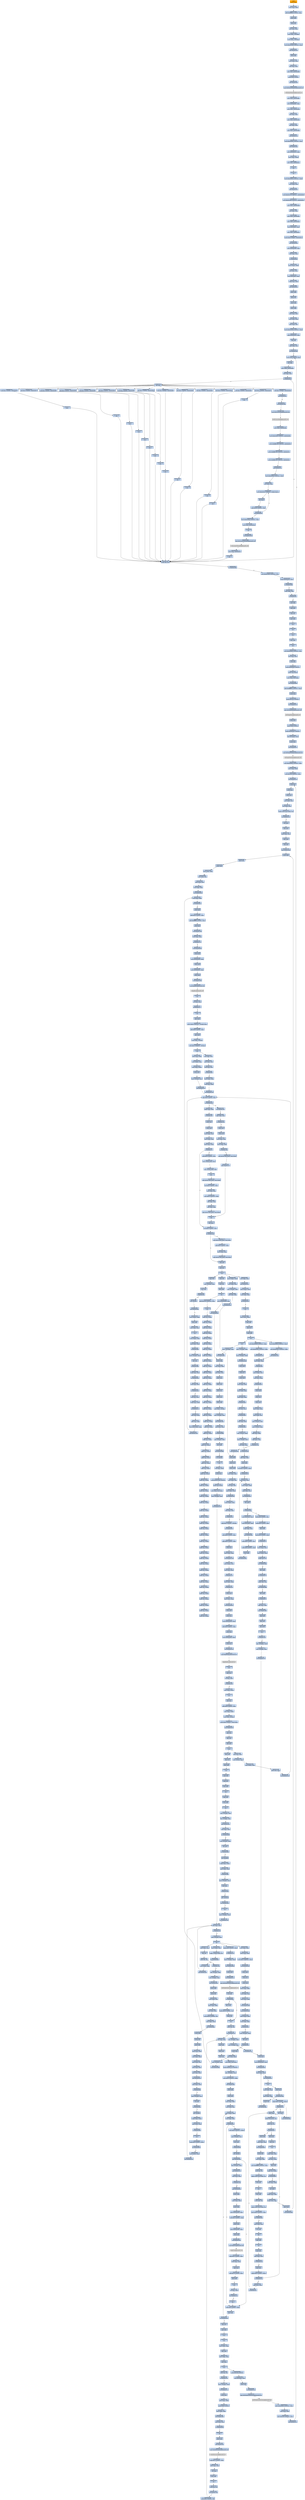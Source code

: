 digraph G {
node[shape=rectangle,style=filled,fillcolor=lightsteelblue,color=lightsteelblue]
bgcolor="transparent"
a0x00402ed0pushl_ebp[label="start\npushl %ebp",fillcolor="orange",color="lightgrey"];
a0x00402ed1movl_esp_ebp[label="0x00402ed1\nmovl %esp, %ebp"];
a0x00402ed3addl_0xffffffe8UINT8_esp[label="0x00402ed3\naddl $0xffffffe8<UINT8>, %esp"];
a0x00402ed6pushl_ebx[label="0x00402ed6\npushl %ebx"];
a0x00402ed7pushl_esi[label="0x00402ed7\npushl %esi"];
a0x00402ed8xorl_eax_eax[label="0x00402ed8\nxorl %eax, %eax"];
a0x00402edamovl_eax__24ebp_[label="0x00402eda\nmovl %eax, -24(%ebp)"];
a0x00402eddmovl_eax__20ebp_[label="0x00402edd\nmovl %eax, -20(%ebp)"];
a0x00402ee0movl_0x402e48UINT32_eax[label="0x00402ee0\nmovl $0x402e48<UINT32>, %eax"];
a0x00402ee5call_0x00402134[label="0x00402ee5\ncall 0x00402134"];
a0x00402134pushl_ebx[label="0x00402134\npushl %ebx"];
a0x00402135movl_eax_ebx[label="0x00402135\nmovl %eax, %ebx"];
a0x00402137xorl_eax_eax[label="0x00402137\nxorl %eax, %eax"];
a0x00402139movl_eax_0x00403088[label="0x00402139\nmovl %eax, 0x00403088"];
a0x0040213epushl_0x0UINT8[label="0x0040213e\npushl $0x0<UINT8>"];
a0x00402140call_0x00401028[label="0x00402140\ncall 0x00401028"];
a0x00401028jmp_GetModuleHandleA_kernel32_dll[label="0x00401028\njmp GetModuleHandleA@kernel32.dll"];
GetModuleHandleA_kernel32_dll[label="GetModuleHandleA@kernel32.dll",fillcolor="lightgrey",color="lightgrey"];
a0x00402145movl_eax_0x0040466c[label="0x00402145\nmovl %eax, 0x0040466c"];
a0x0040214amovl_0x0040466c_eax[label="0x0040214a\nmovl 0x0040466c, %eax"];
a0x0040214fmovl_eax_0x00403090[label="0x0040214f\nmovl %eax, 0x00403090"];
a0x00402154xorl_eax_eax[label="0x00402154\nxorl %eax, %eax"];
a0x00402156movl_eax_0x00403094[label="0x00402156\nmovl %eax, 0x00403094"];
a0x0040215bxorl_eax_eax[label="0x0040215b\nxorl %eax, %eax"];
a0x0040215dmovl_eax_0x00403098[label="0x0040215d\nmovl %eax, 0x00403098"];
a0x00402162call_0x00402128[label="0x00402162\ncall 0x00402128"];
a0x00402128movl_0x40308cUINT32_eax[label="0x00402128\nmovl $0x40308c<UINT32>, %eax"];
a0x0040212dcall_0x00401fa4[label="0x0040212d\ncall 0x00401fa4"];
a0x00401fa4movl_0x00403014_edx[label="0x00401fa4\nmovl 0x00403014, %edx"];
a0x00401faamovl_edx_eax_[label="0x00401faa\nmovl %edx, (%eax)"];
a0x00401facmovl_eax_0x00403014[label="0x00401fac\nmovl %eax, 0x00403014"];
a0x00401fb1ret[label="0x00401fb1\nret"];
a0x00402132ret[label="0x00402132\nret"];
a0x00402167movl_0x40308cUINT32_edx[label="0x00402167\nmovl $0x40308c<UINT32>, %edx"];
a0x0040216cmovl_ebx_eax[label="0x0040216c\nmovl %ebx, %eax"];
a0x0040216ecall_0x00401970[label="0x0040216e\ncall 0x00401970"];
a0x00401970movl_0x401070UINT32_0x00404008[label="0x00401970\nmovl $0x401070<UINT32>, 0x00404008"];
a0x0040197amovl_0x401080UINT32_0x0040400c[label="0x0040197a\nmovl $0x401080<UINT32>, 0x0040400c"];
a0x00401984movl_eax_0x00404598[label="0x00401984\nmovl %eax, 0x00404598"];
a0x00401989xorl_eax_eax[label="0x00401989\nxorl %eax, %eax"];
a0x0040198bmovl_eax_0x0040459c[label="0x0040198b\nmovl %eax, 0x0040459c"];
a0x00401990movl_edx_0x004045a0[label="0x00401990\nmovl %edx, 0x004045a0"];
a0x00401996movl_0x4edx__eax[label="0x00401996\nmovl 0x4(%edx), %eax"];
a0x00401999movl_eax_0x00404014[label="0x00401999\nmovl %eax, 0x00404014"];
a0x0040199emovb_0x0UINT8_0x0040401c[label="0x0040199e\nmovb $0x0<UINT8>, 0x0040401c"];
a0x004019a5call_0x00401954[label="0x004019a5\ncall 0x00401954"];
a0x00401954movl_0x00404598_eax[label="0x00401954\nmovl 0x00404598, %eax"];
a0x00401959testl_eax_eax[label="0x00401959\ntestl %eax, %eax"];
a0x0040195bje_0x0040196c[label="0x0040195b\nje 0x0040196c"];
a0x0040195dmovl_eax__edx[label="0x0040195d\nmovl (%eax), %edx"];
a0x0040195fxorl_ecx_ecx[label="0x0040195f\nxorl %ecx, %ecx"];
a0x00401961movl_0x4eax__eax[label="0x00401961\nmovl 0x4(%eax), %eax"];
a0x00401964xchgl_ecx_edx[label="0x00401964\nxchgl %ecx, %edx"];
a0x00401966call_0x00403020[label="0x00401966\ncall 0x00403020"];
a0x00401900pushl_ebx[label="0x00401900\npushl %ebx"];
a0x00401901pushl_esi[label="0x00401901\npushl %esi"];
a0x00401902pushl_edi[label="0x00401902\npushl %edi"];
a0x00401903pushl_ebp[label="0x00401903\npushl %ebp"];
a0x00401904movl_ecx_edi[label="0x00401904\nmovl %ecx, %edi"];
a0x00401906movl_edx_ebp[label="0x00401906\nmovl %edx, %ebp"];
a0x00401908movl_eax_esi[label="0x00401908\nmovl %eax, %esi"];
a0x0040190amovl_0x401900UINT32_eax[label="0x0040190a\nmovl $0x401900<UINT32>, %eax"];
a0x0040190fcmpl_0x00403020_eax[label="0x0040190f\ncmpl 0x00403020, %eax"];
a0x00401915sete_bl[label="0x00401915\nsete %bl"];
a0x00401918cmpl_ebp_edi[label="0x00401918\ncmpl %ebp, %edi"];
a0x0040191ajle_0x0040194f[label="0x0040191a\njle 0x0040194f"];
a0x0040191cmovl_esiebp8__eax[label="0x0040191c\nmovl (%esi,%ebp,8), %eax"];
a0x0040191fincl_ebp[label="0x0040191f\nincl %ebp"];
a0x00401920movl_ebp_0x0040459c[label="0x00401920\nmovl %ebp, 0x0040459c"];
a0x00401926testl_eax_eax[label="0x00401926\ntestl %eax, %eax"];
a0x00401928je_0x0040192c[label="0x00401928\nje 0x0040192c"];
a0x0040192acall_eax[label="0x0040192a\ncall %eax"];
a0x004021b4subl_0x1UINT8_0x00404670[label="0x004021b4\nsubl $0x1<UINT8>, 0x00404670"];
a0x004021bbret[label="0x004021bb\nret"];
a0x0040192ctestb_bl_bl[label="0x0040192c\ntestb %bl, %bl"];
a0x0040192eje_0x0040194b[label="0x0040192e\nje 0x0040194b"];
a0x00401930movl_0x401900UINT32_eax[label="0x00401930\nmovl $0x401900<UINT32>, %eax"];
a0x00401935cmpl_0x00403020_eax[label="0x00401935\ncmpl 0x00403020, %eax"];
a0x0040193bje_0x0040194b[label="0x0040193b\nje 0x0040194b"];
a0x0040194bcmpl_ebp_edi[label="0x0040194b\ncmpl %ebp, %edi"];
a0x0040194djg_0x0040191c[label="0x0040194d\njg 0x0040191c"];
a0x00402010subl_0x1UINT8_0x00404588[label="0x00402010\nsubl $0x1<UINT8>, 0x00404588"];
a0x00402017jae_0x00402057[label="0x00402017\njae 0x00402057"];
a0x00402019call_0x00401000[label="0x00402019\ncall 0x00401000"];
a0x00401000jmp_GetProcessHeap_kernel32_dll[label="0x00401000\njmp GetProcessHeap@kernel32.dll"];
GetProcessHeap_kernel32_dll[label="GetProcessHeap@kernel32.dll",fillcolor="lightgrey",color="lightgrey"];
a0x0040201emovl_eax_0x0040458c[label="0x0040201e\nmovl %eax, 0x0040458c"];
a0x00402023movl_0x401f9cUINT32_0x00404000[label="0x00402023\nmovl $0x401f9c<UINT32>, 0x00404000"];
a0x0040202dmovw_0xffffd7b0UINT16_0x00404028[label="0x0040202d\nmovw $0xffffd7b0<UINT16>, 0x00404028"];
a0x00402036movw_0xffffd7b0UINT16_0x004041f4[label="0x00402036\nmovw $0xffffd7b0<UINT16>, 0x004041f4"];
a0x0040203fmovw_0xffffd7b0UINT16_0x004043c0[label="0x0040203f\nmovw $0xffffd7b0<UINT16>, 0x004043c0"];
a0x00402048call_0x00401f7c[label="0x00402048\ncall 0x00401f7c"];
a0x00401f7cmovl_0x4045bcUINT32_edx[label="0x00401f7c\nmovl $0x4045bc<UINT32>, %edx"];
a0x00401f81xorl_eax_eax[label="0x00401f81\nxorl %eax, %eax"];
a0x00401f83movl_0x401f5cUINT32_edxeax4_[label="0x00401f83\nmovl $0x401f5c<UINT32>, (%edx,%eax,4)"];
a0x00401f8aincl_eax[label="0x00401f8a\nincl %eax"];
a0x00401f8bcmpl_0x2bUINT8_eax[label="0x00401f8b\ncmpl $0x2b<UINT8>, %eax"];
a0x00401f8ejne_0x00401f83[label="0x00401f8e\njne 0x00401f83"];
a0x00401f90movl_0x401f64UINT32_eax[label="0x00401f90\nmovl $0x401f64<UINT32>, %eax"];
a0x00401f95movl_eax_0x004045bc[label="0x00401f95\nmovl %eax, 0x004045bc"];
a0x00401f9aret[label="0x00401f9a\nret"];
a0x0040204dcall_0x004010b0[label="0x0040204d\ncall 0x004010b0"];
a0x004010b0jmp_GetCurrentThreadId_kernel32_dll[label="0x004010b0\njmp GetCurrentThreadId@kernel32.dll"];
GetCurrentThreadId_kernel32_dll[label="GetCurrentThreadId@kernel32.dll",fillcolor="lightgrey",color="lightgrey"];
a0x00402052movl_eax_0x00404018[label="0x00402052\nmovl %eax, 0x00404018"];
a0x00402057ret[label="0x00402057\nret"];
a0x004021ecsubl_0x1UINT8_0x00404678[label="0x004021ec\nsubl $0x1<UINT8>, 0x00404678"];
a0x004021f3ret[label="0x004021f3\nret"];
a0x00402284subl_0x1UINT8_0x0040467c[label="0x00402284\nsubl $0x1<UINT8>, 0x0040467c"];
a0x0040228bret[label="0x0040228b\nret"];
a0x004022bcsubl_0x1UINT8_0x00404680[label="0x004022bc\nsubl $0x1<UINT8>, 0x00404680"];
a0x004022c3ret[label="0x004022c3\nret"];
a0x004022f4subl_0x1UINT8_0x00404684[label="0x004022f4\nsubl $0x1<UINT8>, 0x00404684"];
a0x004022fbret[label="0x004022fb\nret"];
a0x00402364subl_0x1UINT8_0x0040468c[label="0x00402364\nsubl $0x1<UINT8>, 0x0040468c"];
a0x0040236bret[label="0x0040236b\nret"];
a0x00402444subl_0x1UINT8_0x0040469c[label="0x00402444\nsubl $0x1<UINT8>, 0x0040469c"];
a0x0040244bret[label="0x0040244b\nret"];
a0x0040240csubl_0x1UINT8_0x00404698[label="0x0040240c\nsubl $0x1<UINT8>, 0x00404698"];
a0x00402413ret[label="0x00402413\nret"];
a0x004023d4subl_0x1UINT8_0x00404694[label="0x004023d4\nsubl $0x1<UINT8>, 0x00404694"];
a0x004023dbret[label="0x004023db\nret"];
a0x0040232csubl_0x1UINT8_0x00404688[label="0x0040232c\nsubl $0x1<UINT8>, 0x00404688"];
a0x00402333ret[label="0x00402333\nret"];
a0x0040239csubl_0x1UINT8_0x00404690[label="0x0040239c\nsubl $0x1<UINT8>, 0x00404690"];
a0x004023a3ret[label="0x004023a3\nret"];
a0x0040247csubl_0x1UINT8_0x004046a0[label="0x0040247c\nsubl $0x1<UINT8>, 0x004046a0"];
a0x00402483ret[label="0x00402483\nret"];
a0x004024b4subl_0x1UINT8_0x004046a4[label="0x004024b4\nsubl $0x1<UINT8>, 0x004046a4"];
a0x004024bbret[label="0x004024bb\nret"];
a0x0040286csubl_0x1UINT8_0x004046a8[label="0x0040286c\nsubl $0x1<UINT8>, 0x004046a8"];
a0x00402873ret[label="0x00402873\nret"];
a0x0040194fpopl_ebp[label="0x0040194f\npopl %ebp"];
a0x00401950popl_edi[label="0x00401950\npopl %edi"];
a0x00401951popl_esi[label="0x00401951\npopl %esi"];
a0x00401952popl_ebx[label="0x00401952\npopl %ebx"];
a0x00401953ret[label="0x00401953\nret"];
a0x0040196cret[label="0x0040196c\nret"];
a0x004019aaret[label="0x004019aa\nret"];
a0x00402173popl_ebx[label="0x00402173\npopl %ebx"];
a0x00402174ret[label="0x00402174\nret"];
a0x00402eeamovl_0x404950UINT32_esi[label="0x00402eea\nmovl $0x404950<UINT32>, %esi"];
a0x00402eefxorl_eax_eax[label="0x00402eef\nxorl %eax, %eax"];
a0x00402ef1pushl_ebp[label="0x00402ef1\npushl %ebp"];
a0x00402ef2pushl_0x402fa3UINT32[label="0x00402ef2\npushl $0x402fa3<UINT32>"];
a0x00402ef7pushl_fs_eax_[label="0x00402ef7\npushl %fs:(%eax)"];
a0x00402efamovl_esp_fs_eax_[label="0x00402efa\nmovl %esp, %fs:(%eax)"];
a0x00402efdcall_0x004028b8[label="0x00402efd\ncall 0x004028b8"];
a0x004028b8addl_0xffffff00UINT32_esp[label="0x004028b8\naddl $0xffffff00<UINT32>, %esp"];
a0x004028bepushl_esp[label="0x004028be\npushl %esp"];
a0x004028bfpushl_0x100UINT32[label="0x004028bf\npushl $0x100<UINT32>"];
a0x004028c4call_0x00402234[label="0x004028c4\ncall 0x00402234"];
a0x00402234jmp_GetTempPathA_kernel32_dll[label="0x00402234\njmp GetTempPathA@kernel32.dll"];
GetTempPathA_kernel32_dll[label="GetTempPathA@kernel32.dll",fillcolor="lightgrey",color="lightgrey"];
a0x004028c9pushl_esp[label="0x004028c9\npushl %esp"];
a0x004028capushl_0x0UINT8[label="0x004028ca\npushl $0x0<UINT8>"];
a0x004028ccpushl_0x40293cUINT32[label="0x004028cc\npushl $0x40293c<UINT32>"];
a0x004028d1leal_0xcesp__eax[label="0x004028d1\nleal 0xc(%esp), %eax"];
a0x004028d5pushl_eax[label="0x004028d5\npushl %eax"];
a0x004028d6call_0x0040222c[label="0x004028d6\ncall 0x0040222c"];
a0x0040222cjmp_GetTempFileNameA_kernel32_dll[label="0x0040222c\njmp GetTempFileNameA@kernel32.dll"];
GetTempFileNameA_kernel32_dll[label="GetTempFileNameA@kernel32.dll",fillcolor="lightgrey",color="lightgrey"];
a0x004028dbmovl_0x404948UINT32_eax[label="0x004028db\nmovl $0x404948<UINT32>, %eax"];
a0x004028e0movl_esp_edx[label="0x004028e0\nmovl %esp, %edx"];
a0x004028e2movl_0x100UINT32_ecx[label="0x004028e2\nmovl $0x100<UINT32>, %ecx"];
a0x004028e7call_0x00401c20[label="0x004028e7\ncall 0x00401c20"];
a0x00401c20pushl_edi[label="0x00401c20\npushl %edi"];
a0x00401c21pushl_eax[label="0x00401c21\npushl %eax"];
a0x00401c22pushl_ecx[label="0x00401c22\npushl %ecx"];
a0x00401c23movl_edx_edi[label="0x00401c23\nmovl %edx, %edi"];
a0x00401c25xorl_eax_eax[label="0x00401c25\nxorl %eax, %eax"];
a0x00401c27repnz_scasb_es_edi__al[label="0x00401c27\nrepnz scasb %es:(%edi), %al"];
a0x00401c29jne_0x00401c2d[label="0x00401c29\njne 0x00401c2d"];
a0x00401c2bnotl_ecx[label="0x00401c2b\nnotl %ecx"];
a0x00401c2dpopl_eax[label="0x00401c2d\npopl %eax"];
a0x00401c2eaddl_eax_ecx[label="0x00401c2e\naddl %eax, %ecx"];
a0x00401c30popl_eax[label="0x00401c30\npopl %eax"];
a0x00401c31popl_edi[label="0x00401c31\npopl %edi"];
a0x00401c32jmp_0x00401bb0[label="0x00401c32\njmp 0x00401bb0"];
a0x00401bb0pushl_ebx[label="0x00401bb0\npushl %ebx"];
a0x00401bb1pushl_esi[label="0x00401bb1\npushl %esi"];
a0x00401bb2pushl_edi[label="0x00401bb2\npushl %edi"];
a0x00401bb3movl_eax_ebx[label="0x00401bb3\nmovl %eax, %ebx"];
a0x00401bb5movl_edx_esi[label="0x00401bb5\nmovl %edx, %esi"];
a0x00401bb7movl_ecx_edi[label="0x00401bb7\nmovl %ecx, %edi"];
a0x00401bb9movl_edi_eax[label="0x00401bb9\nmovl %edi, %eax"];
a0x00401bbbcall_0x00401b84[label="0x00401bbb\ncall 0x00401b84"];
a0x00401b84testl_eax_eax[label="0x00401b84\ntestl %eax, %eax"];
a0x00401b86jle_0x00401bac[label="0x00401b86\njle 0x00401bac"];
a0x00401b88pushl_eax[label="0x00401b88\npushl %eax"];
a0x00401b89addl_0xaUINT8_eax[label="0x00401b89\naddl $0xa<UINT8>, %eax"];
a0x00401b8candl_0xfffffffeUINT8_eax[label="0x00401b8c\nandl $0xfffffffe<UINT8>, %eax"];
a0x00401b8fpushl_eax[label="0x00401b8f\npushl %eax"];
a0x00401b90call_0x00401108[label="0x00401b90\ncall 0x00401108"];
a0x00401108testl_eax_eax[label="0x00401108\ntestl %eax, %eax"];
a0x0040110aje_0x00401116[label="0x0040110a\nje 0x00401116"];
a0x0040110ccall_0x00403034[label="0x0040110c\ncall 0x00403034"];
a0x004010b8pushl_eax[label="0x004010b8\npushl %eax"];
a0x004010b9movl_0x00403030_eax[label="0x004010b9\nmovl 0x00403030, %eax"];
a0x004010bepushl_eax[label="0x004010be\npushl %eax"];
a0x004010bfmovl_0x0040458c_eax[label="0x004010bf\nmovl 0x0040458c, %eax"];
a0x004010c4pushl_eax[label="0x004010c4\npushl %eax"];
a0x004010c5call_0x00401008[label="0x004010c5\ncall 0x00401008"];
a0x00401008jmp_HeapAlloc_kernel32_dll[label="0x00401008\njmp HeapAlloc@kernel32.dll"];
HeapAlloc_kernel32_dll[label="HeapAlloc@kernel32.dll",fillcolor="lightgrey",color="lightgrey"];
a0x004010caret[label="0x004010ca\nret"];
a0x00401112orl_eax_eax[label="0x00401112\norl %eax, %eax"];
a0x00401114je_0x00401117[label="0x00401114\nje 0x00401117"];
a0x00401116ret[label="0x00401116\nret"];
a0x00401b95popl_edx[label="0x00401b95\npopl %edx"];
a0x00401b96movw_0x0UINT16__2edxeax_[label="0x00401b96\nmovw $0x0<UINT16>, -2(%edx,%eax)"];
a0x00401b9daddl_0x8UINT8_eax[label="0x00401b9d\naddl $0x8<UINT8>, %eax"];
a0x00401ba0popl_edx[label="0x00401ba0\npopl %edx"];
a0x00401ba1movl_edx__4eax_[label="0x00401ba1\nmovl %edx, -4(%eax)"];
a0x00401ba4movl_0x1UINT32__8eax_[label="0x00401ba4\nmovl $0x1<UINT32>, -8(%eax)"];
a0x00401babret[label="0x00401bab\nret"];
a0x00401bc0movl_edi_ecx[label="0x00401bc0\nmovl %edi, %ecx"];
a0x00401bc2movl_eax_edi[label="0x00401bc2\nmovl %eax, %edi"];
a0x00401bc4testl_esi_esi[label="0x00401bc4\ntestl %esi, %esi"];
a0x00401bc6je_0x00401bd1[label="0x00401bc6\nje 0x00401bd1"];
a0x00401bc8movl_eax_edx[label="0x00401bc8\nmovl %eax, %edx"];
a0x00401bcamovl_esi_eax[label="0x00401bca\nmovl %esi, %eax"];
a0x00401bcccall_0x00401228[label="0x00401bcc\ncall 0x00401228"];
a0x00401228cmpl_0x4UINT8_ecx[label="0x00401228\ncmpl $0x4<UINT8>, %ecx"];
a0x0040122bjnl_0x00401249[label="0x0040122b\njnl 0x00401249"];
a0x00401249cmpl_edx_eax[label="0x00401249\ncmpl %edx, %eax"];
a0x0040124bje_0x00401287[label="0x0040124b\nje 0x00401287"];
a0x0040124dpushl_esi[label="0x0040124d\npushl %esi"];
a0x0040124epushl_edi[label="0x0040124e\npushl %edi"];
a0x0040124fmovl_eax_esi[label="0x0040124f\nmovl %eax, %esi"];
a0x00401251movl_edx_edi[label="0x00401251\nmovl %edx, %edi"];
a0x00401253movl_ecx_eax[label="0x00401253\nmovl %ecx, %eax"];
a0x00401255ja_0x00401277[label="0x00401255\nja 0x00401277"];
a0x00401277sarl_0x2UINT8_ecx[label="0x00401277\nsarl $0x2<UINT8>, %ecx"];
a0x0040127ajs_0x00401285[label="0x0040127a\njs 0x00401285"];
a0x0040127crepz_movsl_ds_esi__es_edi_[label="0x0040127c\nrepz movsl %ds:(%esi), %es:(%edi)"];
a0x0040127eandl_0x3UINT8_eax[label="0x0040127e\nandl $0x3<UINT8>, %eax"];
a0x00401281movl_eax_ecx[label="0x00401281\nmovl %eax, %ecx"];
a0x00401283repz_movsb_ds_esi__es_edi_[label="0x00401283\nrepz movsb %ds:(%esi), %es:(%edi)"];
a0x00401285popl_edi[label="0x00401285\npopl %edi"];
a0x00401286popl_esi[label="0x00401286\npopl %esi"];
a0x00401287ret[label="0x00401287\nret"];
a0x00401bd1movl_ebx_eax[label="0x00401bd1\nmovl %ebx, %eax"];
a0x00401bd3call_0x00401ac4[label="0x00401bd3\ncall 0x00401ac4"];
a0x00401ac4movl_eax__edx[label="0x00401ac4\nmovl (%eax), %edx"];
a0x00401ac6testl_edx_edx[label="0x00401ac6\ntestl %edx, %edx"];
a0x00401ac8je_0x00401ae5[label="0x00401ac8\nje 0x00401ae5"];
a0x00401ae5ret[label="0x00401ae5\nret"];
a0x00401bd8movl_edi_ebx_[label="0x00401bd8\nmovl %edi, (%ebx)"];
a0x00401bdapopl_edi[label="0x00401bda\npopl %edi"];
a0x00401bdbpopl_esi[label="0x00401bdb\npopl %esi"];
a0x00401bdcpopl_ebx[label="0x00401bdc\npopl %ebx"];
a0x00401bddret[label="0x00401bdd\nret"];
a0x004028ecmovl_0x404948UINT32_eax[label="0x004028ec\nmovl $0x404948<UINT32>, %eax"];
a0x004028f1movl_0x40294cUINT32_edx[label="0x004028f1\nmovl $0x40294c<UINT32>, %edx"];
a0x004028f6call_0x00401c40[label="0x004028f6\ncall 0x00401c40"];
a0x00401c40testl_edx_edx[label="0x00401c40\ntestl %edx, %edx"];
a0x00401c42je_0x00401c83[label="0x00401c42\nje 0x00401c83"];
a0x00401c44movl_eax__ecx[label="0x00401c44\nmovl (%eax), %ecx"];
a0x00401c46testl_ecx_ecx[label="0x00401c46\ntestl %ecx, %ecx"];
a0x00401c48je_0x00401b18[label="0x00401c48\nje 0x00401b18"];
a0x00401c4epushl_ebx[label="0x00401c4e\npushl %ebx"];
a0x00401c4fpushl_esi[label="0x00401c4f\npushl %esi"];
a0x00401c50pushl_edi[label="0x00401c50\npushl %edi"];
a0x00401c51movl_eax_ebx[label="0x00401c51\nmovl %eax, %ebx"];
a0x00401c53movl_edx_esi[label="0x00401c53\nmovl %edx, %esi"];
a0x00401c55movl__4ecx__edi[label="0x00401c55\nmovl -4(%ecx), %edi"];
a0x00401c58movl__4esi__edx[label="0x00401c58\nmovl -4(%esi), %edx"];
a0x00401c5baddl_edi_edx[label="0x00401c5b\naddl %edi, %edx"];
a0x00401c5dcmpl_ecx_esi[label="0x00401c5d\ncmpl %ecx, %esi"];
a0x00401c5fje_0x00401c78[label="0x00401c5f\nje 0x00401c78"];
a0x00401c61call_0x00401ef4[label="0x00401c61\ncall 0x00401ef4"];
a0x00401ef4pushl_ebx[label="0x00401ef4\npushl %ebx"];
a0x00401ef5pushl_esi[label="0x00401ef5\npushl %esi"];
a0x00401ef6pushl_edi[label="0x00401ef6\npushl %edi"];
a0x00401ef7movl_eax_ebx[label="0x00401ef7\nmovl %eax, %ebx"];
a0x00401ef9movl_edx_esi[label="0x00401ef9\nmovl %edx, %esi"];
a0x00401efbxorl_edi_edi[label="0x00401efb\nxorl %edi, %edi"];
a0x00401efdtestl_edx_edx[label="0x00401efd\ntestl %edx, %edx"];
a0x00401effjle_0x00401f49[label="0x00401eff\njle 0x00401f49"];
a0x00401f01movl_ebx__eax[label="0x00401f01\nmovl (%ebx), %eax"];
a0x00401f03testl_eax_eax[label="0x00401f03\ntestl %eax, %eax"];
a0x00401f05je_0x00401f2a[label="0x00401f05\nje 0x00401f2a"];
a0x00401f07cmpl_0x1UINT8__8eax_[label="0x00401f07\ncmpl $0x1<UINT8>, -8(%eax)"];
a0x00401f0bjne_0x00401f2a[label="0x00401f0b\njne 0x00401f2a"];
a0x00401f0dsubl_0x8UINT8_eax[label="0x00401f0d\nsubl $0x8<UINT8>, %eax"];
a0x00401f10addl_0x9UINT8_edx[label="0x00401f10\naddl $0x9<UINT8>, %edx"];
a0x00401f13pushl_eax[label="0x00401f13\npushl %eax"];
a0x00401f14movl_esp_eax[label="0x00401f14\nmovl %esp, %eax"];
a0x00401f16call_0x00401138[label="0x00401f16\ncall 0x00401138"];
a0x00401138movl_eax__ecx[label="0x00401138\nmovl (%eax), %ecx"];
a0x0040113atestl_ecx_ecx[label="0x0040113a\ntestl %ecx, %ecx"];
a0x0040113cje_0x00401170[label="0x0040113c\nje 0x00401170"];
a0x0040113etestl_edx_edx[label="0x0040113e\ntestl %edx, %edx"];
a0x00401140je_0x0040115a[label="0x00401140\nje 0x0040115a"];
a0x00401142pushl_eax[label="0x00401142\npushl %eax"];
a0x00401143movl_ecx_eax[label="0x00401143\nmovl %ecx, %eax"];
a0x00401145call_0x0040303c[label="0x00401145\ncall 0x0040303c"];
a0x004010f0pushl_edx[label="0x004010f0\npushl %edx"];
a0x004010f1pushl_eax[label="0x004010f1\npushl %eax"];
a0x004010f2movl_0x00403030_eax[label="0x004010f2\nmovl 0x00403030, %eax"];
a0x004010f7andl_0x0UINT8_eax[label="0x004010f7\nandl $0x0<UINT8>, %eax"];
a0x004010fapushl_eax[label="0x004010fa\npushl %eax"];
a0x004010fbmovl_0x0040458c_eax[label="0x004010fb\nmovl 0x0040458c, %eax"];
a0x00401100pushl_eax[label="0x00401100\npushl %eax"];
a0x00401101call_0x00401010[label="0x00401101\ncall 0x00401010"];
a0x00401010jmp_HeapReAlloc_kernel32_dll[label="0x00401010\njmp HeapReAlloc@kernel32.dll"];
HeapReAlloc_kernel32_dll[label="HeapReAlloc@kernel32.dll",fillcolor="lightgrey",color="lightgrey"];
a0x00401106ret[label="0x00401106\nret"];
a0x0040114bpopl_ecx[label="0x0040114b\npopl %ecx"];
a0x0040114corl_eax_eax[label="0x0040114c\norl %eax, %eax"];
a0x0040114eje_0x00401169[label="0x0040114e\nje 0x00401169"];
a0x00401150movl_eax_ecx_[label="0x00401150\nmovl %eax, (%ecx)"];
a0x00401152ret[label="0x00401152\nret"];
a0x00401f1bpopl_eax[label="0x00401f1b\npopl %eax"];
a0x00401f1caddl_0x8UINT8_eax[label="0x00401f1c\naddl $0x8<UINT8>, %eax"];
a0x00401f1fmovl_eax_ebx_[label="0x00401f1f\nmovl %eax, (%ebx)"];
a0x00401f21movl_esi__4eax_[label="0x00401f21\nmovl %esi, -4(%eax)"];
a0x00401f24movb_0x0UINT8_esieax_[label="0x00401f24\nmovb $0x0<UINT8>, (%esi,%eax)"];
a0x00401f28jmp_0x00401f52[label="0x00401f28\njmp 0x00401f52"];
a0x00401f52popl_edi[label="0x00401f52\npopl %edi"];
a0x00401f53popl_esi[label="0x00401f53\npopl %esi"];
a0x00401f54popl_ebx[label="0x00401f54\npopl %ebx"];
a0x00401f55ret[label="0x00401f55\nret"];
a0x00401c66movl_esi_eax[label="0x00401c66\nmovl %esi, %eax"];
a0x00401c68movl__4esi__ecx[label="0x00401c68\nmovl -4(%esi), %ecx"];
a0x00401c6bmovl_ebx__edx[label="0x00401c6b\nmovl (%ebx), %edx"];
a0x00401c6daddl_edi_edx[label="0x00401c6d\naddl %edi, %edx"];
a0x00401c6fcall_0x00401228[label="0x00401c6f\ncall 0x00401228"];
a0x00401c74popl_edi[label="0x00401c74\npopl %edi"];
a0x00401c75popl_esi[label="0x00401c75\npopl %esi"];
a0x00401c76popl_ebx[label="0x00401c76\npopl %ebx"];
a0x00401c77ret[label="0x00401c77\nret"];
a0x004028fbmovl_0x00404948_eax[label="0x004028fb\nmovl 0x00404948, %eax"];
a0x00402900call_0x004026fc[label="0x00402900\ncall 0x004026fc"];
a0x004026fcpushl_ebp[label="0x004026fc\npushl %ebp"];
a0x004026fdmovl_esp_ebp[label="0x004026fd\nmovl %esp, %ebp"];
a0x004026ffxorl_ecx_ecx[label="0x004026ff\nxorl %ecx, %ecx"];
a0x00402701pushl_ecx[label="0x00402701\npushl %ecx"];
a0x00402702pushl_ecx[label="0x00402702\npushl %ecx"];
a0x00402703pushl_ecx[label="0x00402703\npushl %ecx"];
a0x00402704pushl_ecx[label="0x00402704\npushl %ecx"];
a0x00402705pushl_ebx[label="0x00402705\npushl %ebx"];
a0x00402706movl_eax__4ebp_[label="0x00402706\nmovl %eax, -4(%ebp)"];
a0x00402709movl__4ebp__eax[label="0x00402709\nmovl -4(%ebp), %eax"];
a0x0040270ccall_0x00401dac[label="0x0040270c\ncall 0x00401dac"];
a0x00401dactestl_eax_eax[label="0x00401dac\ntestl %eax, %eax"];
a0x00401daeje_0x00401db9[label="0x00401dae\nje 0x00401db9"];
a0x00401db0movl__8eax__edx[label="0x00401db0\nmovl -8(%eax), %edx"];
a0x00401db3incl_edx[label="0x00401db3\nincl %edx"];
a0x00401db4jle_0x00401db9[label="0x00401db4\njle 0x00401db9"];
a0x00401db6incl__8eax_[label="0x00401db6\nincl -8(%eax)"];
a0x00401db9ret[label="0x00401db9\nret"];
a0x00402711xorl_eax_eax[label="0x00402711\nxorl %eax, %eax"];
a0x00402713pushl_ebp[label="0x00402713\npushl %ebp"];
a0x00402714pushl_0x4027bbUINT32[label="0x00402714\npushl $0x4027bb<UINT32>"];
a0x00402719pushl_fs_eax_[label="0x00402719\npushl %fs:(%eax)"];
a0x0040271cmovl_esp_fs_eax_[label="0x0040271c\nmovl %esp, %fs:(%eax)"];
a0x0040271fmovl__4ebp__eax[label="0x0040271f\nmovl -4(%ebp), %eax"];
a0x00402722call_0x00401c38[label="0x00402722\ncall 0x00401c38"];
a0x00401c38testl_eax_eax[label="0x00401c38\ntestl %eax, %eax"];
a0x00401c3aje_0x00401c3f[label="0x00401c3a\nje 0x00401c3f"];
a0x00401c3cmovl__4eax__eax[label="0x00401c3c\nmovl -4(%eax), %eax"];
a0x00401c3fret[label="0x00401c3f\nret"];
a0x00402727testl_eax_eax[label="0x00402727\ntestl %eax, %eax"];
a0x00402729setg_bl[label="0x00402729\nsetg %bl"];
a0x0040272ctestb_bl_bl[label="0x0040272c\ntestb %bl, %bl"];
a0x0040272eje_0x004027a0[label="0x0040272e\nje 0x004027a0"];
a0x00402730leal__8ebp__edx[label="0x00402730\nleal -8(%ebp), %edx"];
a0x00402733movl__4ebp__eax[label="0x00402733\nmovl -4(%ebp), %eax"];
a0x00402736call_0x004026e8[label="0x00402736\ncall 0x004026e8"];
a0x004026e8pushl_ebx[label="0x004026e8\npushl %ebx"];
a0x004026e9pushl_esi[label="0x004026e9\npushl %esi"];
a0x004026eamovl_edx_esi[label="0x004026ea\nmovl %edx, %esi"];
a0x004026ecmovl_eax_ebx[label="0x004026ec\nmovl %eax, %ebx"];
a0x004026eemovl_esi_ecx[label="0x004026ee\nmovl %esi, %ecx"];
a0x004026f0movb_0x5cUINT8_dl[label="0x004026f0\nmovb $0x5c<UINT8>, %dl"];
a0x004026f2movl_ebx_eax[label="0x004026f2\nmovl %ebx, %eax"];
a0x004026f4call_0x004026a8[label="0x004026f4\ncall 0x004026a8"];
a0x004026a8pushl_ebx[label="0x004026a8\npushl %ebx"];
a0x004026a9pushl_esi[label="0x004026a9\npushl %esi"];
a0x004026aapushl_edi[label="0x004026aa\npushl %edi"];
a0x004026abmovl_ecx_edi[label="0x004026ab\nmovl %ecx, %edi"];
a0x004026admovl_edx_ebx[label="0x004026ad\nmovl %edx, %ebx"];
a0x004026afmovl_eax_esi[label="0x004026af\nmovl %eax, %esi"];
a0x004026b1movl_edi_eax[label="0x004026b1\nmovl %edi, %eax"];
a0x004026b3movl_esi_edx[label="0x004026b3\nmovl %esi, %edx"];
a0x004026b5call_0x00401b18[label="0x004026b5\ncall 0x00401b18"];
a0x00401b18testl_edx_edx[label="0x00401b18\ntestl %edx, %edx"];
a0x00401b1aje_0x00401b3f[label="0x00401b1a\nje 0x00401b3f"];
a0x00401b1cmovl__8edx__ecx[label="0x00401b1c\nmovl -8(%edx), %ecx"];
a0x00401b1fincl_ecx[label="0x00401b1f\nincl %ecx"];
a0x00401b20jg_0x00401b3c[label="0x00401b20\njg 0x00401b3c"];
a0x00401b3cincl__8edx_[label="0x00401b3c\nincl -8(%edx)"];
a0x00401b3fxchgl_edx_eax_[label="0x00401b3f\nxchgl %edx, (%eax)"];
a0x00401b41testl_edx_edx[label="0x00401b41\ntestl %edx, %edx"];
a0x00401b43je_0x00401b58[label="0x00401b43\nje 0x00401b58"];
a0x00401b58ret[label="0x00401b58\nret"];
a0x004026bacmpl_0x0UINT8_edi_[label="0x004026ba\ncmpl $0x0<UINT8>, (%edi)"];
a0x004026bdje_0x004026e3[label="0x004026bd\nje 0x004026e3"];
a0x004026bfmovl_edi__eax[label="0x004026bf\nmovl (%edi), %eax"];
a0x004026c1call_0x00401c38[label="0x004026c1\ncall 0x00401c38"];
a0x004026c6movl_edi__edx[label="0x004026c6\nmovl (%edi), %edx"];
a0x004026c8cmpb__1edxeax__bl[label="0x004026c8\ncmpb -1(%edx,%eax), %bl"];
a0x004026ccjne_0x004026e3[label="0x004026cc\njne 0x004026e3"];
a0x004026cemovl_edi__eax[label="0x004026ce\nmovl (%edi), %eax"];
a0x004026d0call_0x00401c38[label="0x004026d0\ncall 0x00401c38"];
a0x004026d5movl_eax_edx[label="0x004026d5\nmovl %eax, %edx"];
a0x004026d7movl_edi_eax[label="0x004026d7\nmovl %edi, %eax"];
a0x004026d9movl_0x1UINT32_ecx[label="0x004026d9\nmovl $0x1<UINT32>, %ecx"];
a0x004026decall_0x00401e50[label="0x004026de\ncall 0x00401e50"];
a0x00401e50pushl_ebx[label="0x00401e50\npushl %ebx"];
a0x00401e51pushl_esi[label="0x00401e51\npushl %esi"];
a0x00401e52pushl_edi[label="0x00401e52\npushl %edi"];
a0x00401e53movl_eax_ebx[label="0x00401e53\nmovl %eax, %ebx"];
a0x00401e55movl_edx_esi[label="0x00401e55\nmovl %edx, %esi"];
a0x00401e57movl_ecx_edi[label="0x00401e57\nmovl %ecx, %edi"];
a0x00401e59call_0x00401e08[label="0x00401e59\ncall 0x00401e08"];
a0x00401e08jmp_0x00401dc8[label="0x00401e08\njmp 0x00401dc8"];
a0x00401dc8movl_eax__edx[label="0x00401dc8\nmovl (%eax), %edx"];
a0x00401dcatestl_edx_edx[label="0x00401dca\ntestl %edx, %edx"];
a0x00401dccje_0x00401e05[label="0x00401dcc\nje 0x00401e05"];
a0x00401dcemovl__8edx__ecx[label="0x00401dce\nmovl -8(%edx), %ecx"];
a0x00401dd1decl_ecx[label="0x00401dd1\ndecl %ecx"];
a0x00401dd2je_0x00401e05[label="0x00401dd2\nje 0x00401e05"];
a0x00401dd4pushl_ebx[label="0x00401dd4\npushl %ebx"];
a0x00401dd5movl_eax_ebx[label="0x00401dd5\nmovl %eax, %ebx"];
a0x00401dd7movl__4edx__eax[label="0x00401dd7\nmovl -4(%edx), %eax"];
a0x00401ddacall_0x00401b84[label="0x00401dda\ncall 0x00401b84"];
a0x00401ddfmovl_eax_edx[label="0x00401ddf\nmovl %eax, %edx"];
a0x00401de1movl_ebx__eax[label="0x00401de1\nmovl (%ebx), %eax"];
a0x00401de3movl_edx_ebx_[label="0x00401de3\nmovl %edx, (%ebx)"];
a0x00401de5pushl_eax[label="0x00401de5\npushl %eax"];
a0x00401de6movl__4eax__ecx[label="0x00401de6\nmovl -4(%eax), %ecx"];
a0x00401de9call_0x00401228[label="0x00401de9\ncall 0x00401228"];
a0x00401257andl_0x3UINT8_ecx[label="0x00401257\nandl $0x3<UINT8>, %ecx"];
a0x0040125aleal__1eaxesi__esi[label="0x0040125a\nleal -1(%eax,%esi), %esi"];
a0x0040125eleal__1eaxedi__edi[label="0x0040125e\nleal -1(%eax,%edi), %edi"];
a0x00401262std_[label="0x00401262\nstd "];
a0x00401263repz_movsb_ds_esi__es_edi_[label="0x00401263\nrepz movsb %ds:(%esi), %es:(%edi)"];
a0x00401265sarl_0x2UINT8_eax[label="0x00401265\nsarl $0x2<UINT8>, %eax"];
a0x00401268movl_eax_ecx[label="0x00401268\nmovl %eax, %ecx"];
a0x0040126amovl_0x3UINT32_eax[label="0x0040126a\nmovl $0x3<UINT32>, %eax"];
a0x0040126fsubl_eax_esi[label="0x0040126f\nsubl %eax, %esi"];
a0x00401271subl_eax_edi[label="0x00401271\nsubl %eax, %edi"];
a0x00401273repz_movsl_ds_esi__es_edi_[label="0x00401273\nrepz movsl %ds:(%esi), %es:(%edi)"];
a0x00401275cld_[label="0x00401275\ncld "];
a0x00401276decl_ecx[label="0x00401276\ndecl %ecx"];
a0x00401deepopl_eax[label="0x00401dee\npopl %eax"];
a0x00401defmovl__8eax__ecx[label="0x00401def\nmovl -8(%eax), %ecx"];
a0x00401df2decl_ecx[label="0x00401df2\ndecl %ecx"];
a0x00401df3jl_0x00401e02[label="0x00401df3\njl 0x00401e02"];
a0x00401df5decl__8eax_[label="0x00401df5\ndecl -8(%eax)"];
a0x00401df8jne_0x00401e02[label="0x00401df8\njne 0x00401e02"];
a0x00401e02movl_ebx__edx[label="0x00401e02\nmovl (%ebx), %edx"];
a0x00401e04popl_ebx[label="0x00401e04\npopl %ebx"];
a0x00401e05movl_edx_eax[label="0x00401e05\nmovl %edx, %eax"];
a0x00401e07ret[label="0x00401e07\nret"];
a0x00401e5emovl_ebx__edx[label="0x00401e5e\nmovl (%ebx), %edx"];
a0x00401e60testl_edx_edx[label="0x00401e60\ntestl %edx, %edx"];
a0x00401e62je_0x00401e94[label="0x00401e62\nje 0x00401e94"];
a0x00401e64movl__4edx__ecx[label="0x00401e64\nmovl -4(%edx), %ecx"];
a0x00401e67decl_esi[label="0x00401e67\ndecl %esi"];
a0x00401e68jl_0x00401e94[label="0x00401e68\njl 0x00401e94"];
a0x00401e6acmpl_ecx_esi[label="0x00401e6a\ncmpl %ecx, %esi"];
a0x00401e6cjnl_0x00401e94[label="0x00401e6c\njnl 0x00401e94"];
a0x00401e6etestl_edi_edi[label="0x00401e6e\ntestl %edi, %edi"];
a0x00401e70jle_0x00401e94[label="0x00401e70\njle 0x00401e94"];
a0x00401e72subl_esi_ecx[label="0x00401e72\nsubl %esi, %ecx"];
a0x00401e74cmpl_ecx_edi[label="0x00401e74\ncmpl %ecx, %edi"];
a0x00401e76jle_0x00401e7a[label="0x00401e76\njle 0x00401e7a"];
a0x00401e7asubl_edi_ecx[label="0x00401e7a\nsubl %edi, %ecx"];
a0x00401e7caddl_esi_edx[label="0x00401e7c\naddl %esi, %edx"];
a0x00401e7eleal_ediedx__eax[label="0x00401e7e\nleal (%edi,%edx), %eax"];
a0x00401e81call_0x00401228[label="0x00401e81\ncall 0x00401228"];
a0x0040122djcxz_0x00401287[label="0x0040122d\njcxz 0x00401287"];
a0x00401230cmpl_edx_eax[label="0x00401230\ncmpl %edx, %eax"];
a0x00401232je_0x00401287[label="0x00401232\nje 0x00401287"];
a0x00401234pushl_esi[label="0x00401234\npushl %esi"];
a0x00401235pushl_edi[label="0x00401235\npushl %edi"];
a0x00401236movl_eax_esi[label="0x00401236\nmovl %eax, %esi"];
a0x00401238movl_edx_edi[label="0x00401238\nmovl %edx, %edi"];
a0x0040123aja_0x00401245[label="0x0040123a\nja 0x00401245"];
a0x00401245repz_movsb_ds_esi__es_edi_[label="0x00401245\nrepz movsb %ds:(%esi), %es:(%edi)"];
a0x00401247jmp_0x00401275[label="0x00401247\njmp 0x00401275"];
a0x00401e86movl_ebx__edx[label="0x00401e86\nmovl (%ebx), %edx"];
a0x00401e88movl_ebx_eax[label="0x00401e88\nmovl %ebx, %eax"];
a0x00401e8amovl__4edx__edx[label="0x00401e8a\nmovl -4(%edx), %edx"];
a0x00401e8dsubl_edi_edx[label="0x00401e8d\nsubl %edi, %edx"];
a0x00401e8fcall_0x00401ef4[label="0x00401e8f\ncall 0x00401ef4"];
a0x00401e94popl_edi[label="0x00401e94\npopl %edi"];
a0x00401e95popl_esi[label="0x00401e95\npopl %esi"];
a0x00401e96popl_ebx[label="0x00401e96\npopl %ebx"];
a0x00401e97ret[label="0x00401e97\nret"];
a0x004026e3popl_edi[label="0x004026e3\npopl %edi"];
a0x004026e4popl_esi[label="0x004026e4\npopl %esi"];
a0x004026e5popl_ebx[label="0x004026e5\npopl %ebx"];
a0x004026e6ret[label="0x004026e6\nret"];
a0x004026f9popl_esi[label="0x004026f9\npopl %esi"];
a0x004026fapopl_ebx[label="0x004026fa\npopl %ebx"];
a0x004026fbret[label="0x004026fb\nret"];
a0x0040273bmovl__8ebp__edx[label="0x0040273b\nmovl -8(%ebp), %edx"];
a0x0040273eleal__4ebp__eax[label="0x0040273e\nleal -4(%ebp), %eax"];
a0x00402741call_0x00401b5c[label="0x00402741\ncall 0x00401b5c"];
a0x00401b5ctestl_edx_edx[label="0x00401b5c\ntestl %edx, %edx"];
a0x00401b5eje_0x00401b69[label="0x00401b5e\nje 0x00401b69"];
a0x00401b60movl__8edx__ecx[label="0x00401b60\nmovl -8(%edx), %ecx"];
a0x00401b63incl_ecx[label="0x00401b63\nincl %ecx"];
a0x00401b64jle_0x00401b69[label="0x00401b64\njle 0x00401b69"];
a0x00401b66incl__8edx_[label="0x00401b66\nincl -8(%edx)"];
a0x00401b69xchgl_edx_eax_[label="0x00401b69\nxchgl %edx, (%eax)"];
a0x00401b6btestl_edx_edx[label="0x00401b6b\ntestl %edx, %edx"];
a0x00401b6dje_0x00401b82[label="0x00401b6d\nje 0x00401b82"];
a0x00401b6fmovl__8edx__ecx[label="0x00401b6f\nmovl -8(%edx), %ecx"];
a0x00401b72decl_ecx[label="0x00401b72\ndecl %ecx"];
a0x00401b73jl_0x00401b82[label="0x00401b73\njl 0x00401b82"];
a0x00401b75decl__8edx_[label="0x00401b75\ndecl -8(%edx)"];
a0x00401b78jne_0x00401b82[label="0x00401b78\njne 0x00401b82"];
a0x00401b82ret[label="0x00401b82\nret"];
a0x00402746movl__4ebp__eax[label="0x00402746\nmovl -4(%ebp), %eax"];
a0x00402749call_0x00401c38[label="0x00402749\ncall 0x00401c38"];
a0x0040274ecmpl_0x3UINT8_eax[label="0x0040274e\ncmpl $0x3<UINT8>, %eax"];
a0x00402751jl_0x004027a0[label="0x00402751\njl 0x004027a0"];
a0x00402753movl__4ebp__eax[label="0x00402753\nmovl -4(%ebp), %eax"];
a0x00402756call_0x00402698[label="0x00402756\ncall 0x00402698"];
a0x00402698pushl_eax[label="0x00402698\npushl %eax"];
a0x00402699call_0x0040221c[label="0x00402699\ncall 0x0040221c"];
a0x0040221cjmp_GetFileAttributesA_kernel32_dll[label="0x0040221c\njmp GetFileAttributesA@kernel32.dll"];
GetFileAttributesA_kernel32_dll[label="GetFileAttributesA@kernel32.dll",fillcolor="lightgrey",color="lightgrey"];
a0x0040269eincl_eax[label="0x0040269e\nincl %eax"];
a0x0040269fje_0x004026a7[label="0x0040269f\nje 0x004026a7"];
a0x004026a7ret[label="0x004026a7\nret"];
a0x0040275btestb_al_al[label="0x0040275b\ntestb %al, %al"];
a0x0040275djne_0x004027a0[label="0x0040275d\njne 0x004027a0"];
a0x0040275fleal__12ebp__edx[label="0x0040275f\nleal -12(%ebp), %edx"];
a0x00402762movl__4ebp__eax[label="0x00402762\nmovl -4(%ebp), %eax"];
a0x00402765call_0x004027ec[label="0x00402765\ncall 0x004027ec"];
a0x004027ecpushl_edx[label="0x004027ec\npushl %edx"];
a0x004027edmovl_0x004030ac_edx[label="0x004027ed\nmovl 0x004030ac, %edx"];
a0x004027f3call_0x004024bc[label="0x004027f3\ncall 0x004024bc"];
a0x004024bctestl_eax_eax[label="0x004024bc\ntestl %eax, %eax"];
a0x004024bejne_0x004024c5[label="0x004024be\njne 0x004024c5"];
a0x004024c5ret[label="0x004024c5\nret"];
a0x004027f8pushl_eax[label="0x004027f8\npushl %eax"];
a0x004027f9call_0x00402500[label="0x004027f9\ncall 0x00402500"];
a0x00402500pushl_esi[label="0x00402500\npushl %esi"];
a0x00402501call_0x004024bc[label="0x00402501\ncall 0x004024bc"];
a0x00402506movl_edx_esi[label="0x00402506\nmovl %edx, %esi"];
a0x00402508movl_eax_edx[label="0x00402508\nmovl %eax, %edx"];
a0x0040250acmpb_0x0UINT8_eax_[label="0x0040250a\ncmpb $0x0<UINT8>, (%eax)"];
a0x0040250dje_0x00402512[label="0x0040250d\nje 0x00402512"];
a0x0040250fincl_eax[label="0x0040250f\nincl %eax"];
a0x00402510jmp_0x0040250a[label="0x00402510\njmp 0x0040250a"];
a0x00402512pushl_eax[label="0x00402512\npushl %eax"];
a0x00402513lodsb_ds_esi__al[label="0x00402513\nlodsb %ds:(%esi), %al"];
a0x00402514testb_al_al[label="0x00402514\ntestb %al, %al"];
a0x00402516je_0x00402531[label="0x00402516\nje 0x00402531"];
a0x00402518pushl_edx[label="0x00402518\npushl %edx"];
a0x00402519xchgl_eax_edx[label="0x00402519\nxchgl %eax, %edx"];
a0x0040251acall_0x004024dc[label="0x0040251a\ncall 0x004024dc"];
a0x004024dcpushl_edi[label="0x004024dc\npushl %edi"];
a0x004024ddmovl_eax_edi[label="0x004024dd\nmovl %eax, %edi"];
a0x004024dfmovl_0xffffffffUINT32_ecx[label="0x004024df\nmovl $0xffffffff<UINT32>, %ecx"];
a0x004024e4xorb_al_al[label="0x004024e4\nxorb %al, %al"];
a0x004024e6repnz_scasb_es_edi__al[label="0x004024e6\nrepnz scasb %es:(%edi), %al"];
a0x004024e8notl_ecx[label="0x004024e8\nnotl %ecx"];
a0x004024eastd_[label="0x004024ea\nstd "];
a0x004024ebdecl_edi[label="0x004024eb\ndecl %edi"];
a0x004024ecmovb_dl_al[label="0x004024ec\nmovb %dl, %al"];
a0x004024eerepnz_scasb_es_edi__al[label="0x004024ee\nrepnz scasb %es:(%edi), %al"];
a0x004024f0movl_0x0UINT32_eax[label="0x004024f0\nmovl $0x0<UINT32>, %eax"];
a0x004024f5jne_0x004024fa[label="0x004024f5\njne 0x004024fa"];
a0x004024f7movl_edi_eax[label="0x004024f7\nmovl %edi, %eax"];
a0x004024f9incl_eax[label="0x004024f9\nincl %eax"];
a0x004024facld_[label="0x004024fa\ncld "];
a0x004024fbpopl_edi[label="0x004024fb\npopl %edi"];
a0x004024fcret[label="0x004024fc\nret"];
a0x0040251fpopl_edx[label="0x0040251f\npopl %edx"];
a0x00402520testl_eax_eax[label="0x00402520\ntestl %eax, %eax"];
a0x00402522je_0x00402513[label="0x00402522\nje 0x00402513"];
a0x00402524popl_ecx[label="0x00402524\npopl %ecx"];
a0x00402525cmpb_0x0UINT8_ecx_[label="0x00402525\ncmpb $0x0<UINT8>, (%ecx)"];
a0x00402528je_0x00402512[label="0x00402528\nje 0x00402512"];
a0x0040252acmpl_ecx_eax[label="0x0040252a\ncmpl %ecx, %eax"];
a0x0040252cjg_0x00402512[label="0x0040252c\njg 0x00402512"];
a0x00402531popl_eax[label="0x00402531\npopl %eax"];
a0x00402532popl_esi[label="0x00402532\npopl %esi"];
a0x00402533ret[label="0x00402533\nret"];
a0x004027fexchgl_eax_edx[label="0x004027fe\nxchgl %eax, %edx"];
a0x004027ffxorl_ecx_ecx[label="0x004027ff\nxorl %ecx, %ecx"];
a0x00402801popl_eax[label="0x00402801\npopl %eax"];
a0x00402802cmpb_cl_edx_[label="0x00402802\ncmpb %cl, (%edx)"];
a0x00402804je_0x0040280b[label="0x00402804\nje 0x0040280b"];
a0x00402806subl_eax_edx[label="0x00402806\nsubl %eax, %edx"];
a0x00402808incl_edx[label="0x00402808\nincl %edx"];
a0x00402809xchgl_eax_edx[label="0x00402809\nxchgl %eax, %edx"];
a0x0040280axchgl_eax_ecx[label="0x0040280a\nxchgl %eax, %ecx"];
a0x0040280bpopl_eax[label="0x0040280b\npopl %eax"];
a0x0040280ccall_0x00401bb0[label="0x0040280c\ncall 0x00401bb0"];
a0x00402811ret[label="0x00402811\nret"];
a0x0040276amovl__12ebp__eax[label="0x0040276a\nmovl -12(%ebp), %eax"];
a0x0040276dmovl__4ebp__edx[label="0x0040276d\nmovl -4(%ebp), %edx"];
a0x00402770call_0x00401d08[label="0x00402770\ncall 0x00401d08"];
a0x00401d08pushl_ebx[label="0x00401d08\npushl %ebx"];
a0x00401d09pushl_esi[label="0x00401d09\npushl %esi"];
a0x00401d0apushl_edi[label="0x00401d0a\npushl %edi"];
a0x00401d0bmovl_eax_esi[label="0x00401d0b\nmovl %eax, %esi"];
a0x00401d0dmovl_edx_edi[label="0x00401d0d\nmovl %edx, %edi"];
a0x00401d0fcmpl_edx_eax[label="0x00401d0f\ncmpl %edx, %eax"];
a0x00401d11je_0x00401da6[label="0x00401d11\nje 0x00401da6"];
a0x00401d17testl_esi_esi[label="0x00401d17\ntestl %esi, %esi"];
a0x00401d19je_0x00401d83[label="0x00401d19\nje 0x00401d83"];
a0x00401d1btestl_edi_edi[label="0x00401d1b\ntestl %edi, %edi"];
a0x00401d1dje_0x00401d8a[label="0x00401d1d\nje 0x00401d8a"];
a0x00401d1fmovl__4esi__eax[label="0x00401d1f\nmovl -4(%esi), %eax"];
a0x00401d22movl__4edi__edx[label="0x00401d22\nmovl -4(%edi), %edx"];
a0x00401d25subl_edx_eax[label="0x00401d25\nsubl %edx, %eax"];
a0x00401d27ja_0x00401d2b[label="0x00401d27\nja 0x00401d2b"];
a0x00401d29addl_eax_edx[label="0x00401d29\naddl %eax, %edx"];
a0x00401d2bpushl_edx[label="0x00401d2b\npushl %edx"];
a0x00401d2cshrl_0x2UINT8_edx[label="0x00401d2c\nshrl $0x2<UINT8>, %edx"];
a0x00401d2fje_0x00401d57[label="0x00401d2f\nje 0x00401d57"];
a0x00401d31movl_esi__ecx[label="0x00401d31\nmovl (%esi), %ecx"];
a0x00401d33movl_edi__ebx[label="0x00401d33\nmovl (%edi), %ebx"];
a0x00401d35cmpl_ebx_ecx[label="0x00401d35\ncmpl %ebx, %ecx"];
a0x00401d37jne_0x00401d91[label="0x00401d37\njne 0x00401d91"];
a0x00401d39decl_edx[label="0x00401d39\ndecl %edx"];
a0x00401d3aje_0x00401d51[label="0x00401d3a\nje 0x00401d51"];
a0x00401d3cmovl_0x4esi__ecx[label="0x00401d3c\nmovl 0x4(%esi), %ecx"];
a0x00401d3fmovl_0x4edi__ebx[label="0x00401d3f\nmovl 0x4(%edi), %ebx"];
a0x00401d42cmpl_ebx_ecx[label="0x00401d42\ncmpl %ebx, %ecx"];
a0x00401d44jne_0x00401d91[label="0x00401d44\njne 0x00401d91"];
a0x00401d46addl_0x8UINT8_esi[label="0x00401d46\naddl $0x8<UINT8>, %esi"];
a0x00401d49addl_0x8UINT8_edi[label="0x00401d49\naddl $0x8<UINT8>, %edi"];
a0x00401d4cdecl_edx[label="0x00401d4c\ndecl %edx"];
a0x00401d4djne_0x00401d31[label="0x00401d4d\njne 0x00401d31"];
a0x00401d51addl_0x4UINT8_esi[label="0x00401d51\naddl $0x4<UINT8>, %esi"];
a0x00401d54addl_0x4UINT8_edi[label="0x00401d54\naddl $0x4<UINT8>, %edi"];
a0x00401d57popl_edx[label="0x00401d57\npopl %edx"];
a0x00401d58andl_0x3UINT8_edx[label="0x00401d58\nandl $0x3<UINT8>, %edx"];
a0x00401d5bje_0x00401d7f[label="0x00401d5b\nje 0x00401d7f"];
a0x00401d5dmovl_esi__ecx[label="0x00401d5d\nmovl (%esi), %ecx"];
a0x00401d5fmovl_edi__ebx[label="0x00401d5f\nmovl (%edi), %ebx"];
a0x00401d61cmpb_bl_cl[label="0x00401d61\ncmpb %bl, %cl"];
a0x00401d63jne_0x00401da6[label="0x00401d63\njne 0x00401da6"];
a0x00401d65decl_edx[label="0x00401d65\ndecl %edx"];
a0x00401d66je_0x00401d7f[label="0x00401d66\nje 0x00401d7f"];
a0x00401d68cmpb_bh_ch[label="0x00401d68\ncmpb %bh, %ch"];
a0x00401d6ajne_0x00401da6[label="0x00401d6a\njne 0x00401da6"];
a0x00401d6cdecl_edx[label="0x00401d6c\ndecl %edx"];
a0x00401d6dje_0x00401d7f[label="0x00401d6d\nje 0x00401d7f"];
a0x00401d7faddl_eax_eax[label="0x00401d7f\naddl %eax, %eax"];
a0x00401d81jmp_0x00401da6[label="0x00401d81\njmp 0x00401da6"];
a0x00401da6popl_edi[label="0x00401da6\npopl %edi"];
a0x00401da7popl_esi[label="0x00401da7\npopl %esi"];
a0x00401da8popl_ebx[label="0x00401da8\npopl %ebx"];
a0x00401da9ret[label="0x00401da9\nret"];
a0x00402775je_0x004027a0[label="0x00402775\nje 0x004027a0"];
a0x00402777leal__16ebp__edx[label="0x00402777\nleal -16(%ebp), %edx"];
a0x0040277amovl__4ebp__eax[label="0x0040277a\nmovl -4(%ebp), %eax"];
a0x0040277dcall_0x004027ec[label="0x0040277d\ncall 0x004027ec"];
a0x00402782movl__16ebp__eax[label="0x00402782\nmovl -16(%ebp), %eax"];
a0x00402785call_0x004026fc[label="0x00402785\ncall 0x004026fc"];
a0x004026a1decl_eax[label="0x004026a1\ndecl %eax"];
a0x004026a2andb_0x10UINT8_al[label="0x004026a2\nandb $0x10<UINT8>, %al"];
a0x004026a4setne_al[label="0x004026a4\nsetne %al"];
a0x004027a0xorl_eax_eax[label="0x004027a0\nxorl %eax, %eax"];
a0x004027a2popl_edx[label="0x004027a2\npopl %edx"];
a0x004027a3popl_ecx[label="0x004027a3\npopl %ecx"];
a0x004027a4popl_ecx[label="0x004027a4\npopl %ecx"];
a0x004027a5movl_edx_fs_eax_[label="0x004027a5\nmovl %edx, %fs:(%eax)"];
a0x004027a8pushl_0x4027c2UINT32[label="0x004027a8\npushl $0x4027c2<UINT32>"];
a0x004027adleal__16ebp__eax[label="0x004027ad\nleal -16(%ebp), %eax"];
a0x004027b0movl_0x4UINT32_edx[label="0x004027b0\nmovl $0x4<UINT32>, %edx"];
a0x004027b5call_0x00401ae8[label="0x004027b5\ncall 0x00401ae8"];
a0x00401ae8pushl_ebx[label="0x00401ae8\npushl %ebx"];
a0x00401ae9pushl_esi[label="0x00401ae9\npushl %esi"];
a0x00401aeamovl_eax_ebx[label="0x00401aea\nmovl %eax, %ebx"];
a0x00401aecmovl_edx_esi[label="0x00401aec\nmovl %edx, %esi"];
a0x00401aeemovl_ebx__edx[label="0x00401aee\nmovl (%ebx), %edx"];
a0x00401af0testl_edx_edx[label="0x00401af0\ntestl %edx, %edx"];
a0x00401af2je_0x00401b0d[label="0x00401af2\nje 0x00401b0d"];
a0x00401b0daddl_0x4UINT8_ebx[label="0x00401b0d\naddl $0x4<UINT8>, %ebx"];
a0x00401b10decl_esi[label="0x00401b10\ndecl %esi"];
a0x00401b11jne_0x00401aee[label="0x00401b11\njne 0x00401aee"];
a0x00401af4movl_0x0UINT32_ebx_[label="0x00401af4\nmovl $0x0<UINT32>, (%ebx)"];
a0x00401afamovl__8edx__ecx[label="0x00401afa\nmovl -8(%edx), %ecx"];
a0x00401afddecl_ecx[label="0x00401afd\ndecl %ecx"];
a0x00401afejl_0x00401b0d[label="0x00401afe\njl 0x00401b0d"];
a0x00401b00decl__8edx_[label="0x00401b00\ndecl -8(%edx)"];
a0x00401b03jne_0x00401b0d[label="0x00401b03\njne 0x00401b0d"];
a0x00401b05leal__8edx__eax[label="0x00401b05\nleal -8(%edx), %eax"];
a0x00401b08call_0x00401120[label="0x00401b08\ncall 0x00401120"];
a0x00401120testl_eax_eax[label="0x00401120\ntestl %eax, %eax"];
a0x00401122je_0x0040112e[label="0x00401122\nje 0x0040112e"];
a0x00401124call_0x00403038[label="0x00401124\ncall 0x00403038"];
a0x004010ccpushl_ebx[label="0x004010cc\npushl %ebx"];
a0x004010cdmovl_eax_ebx[label="0x004010cd\nmovl %eax, %ebx"];
a0x004010cfpushl_ebx[label="0x004010cf\npushl %ebx"];
a0x004010d0movl_0x00403030_eax[label="0x004010d0\nmovl 0x00403030, %eax"];
a0x004010d5andl_0x1UINT8_eax[label="0x004010d5\nandl $0x1<UINT8>, %eax"];
a0x004010d8pushl_eax[label="0x004010d8\npushl %eax"];
a0x004010d9movl_0x0040458c_eax[label="0x004010d9\nmovl 0x0040458c, %eax"];
a0x004010depushl_eax[label="0x004010de\npushl %eax"];
a0x004010dfcall_0x00401018[label="0x004010df\ncall 0x00401018"];
a0x00401018jmp_HeapFree_kernel32_dll[label="0x00401018\njmp HeapFree@kernel32.dll"];
HeapFree_kernel32_dll[label="HeapFree@kernel32.dll",fillcolor="lightgrey",color="lightgrey"];
a0x004010e4cmpl_0x1UINT8_eax[label="0x004010e4\ncmpl $0x1<UINT8>, %eax"];
a0x004010e7sbbl_eax_eax[label="0x004010e7\nsbbl %eax, %eax"];
a0x004010e9negl_eax[label="0x004010e9\nnegl %eax"];
a0x004010ebandl_0x7fUINT8_eax[label="0x004010eb\nandl $0x7f<UINT8>, %eax"];
a0x004010eepopl_ebx[label="0x004010ee\npopl %ebx"];
a0x004010efret[label="0x004010ef\nret"];
a0x0040112aorl_eax_eax[label="0x0040112a\norl %eax, %eax"];
a0x0040112cjne_0x0040112f[label="0x0040112c\njne 0x0040112f"];
a0x0040112eret[label="0x0040112e\nret"];
a0x00401b13popl_esi[label="0x00401b13\npopl %esi"];
a0x00401b14popl_ebx[label="0x00401b14\npopl %ebx"];
a0x00401b15ret[label="0x00401b15\nret"];
a0x004027baret[label="0x004027ba\nret"];
a0x004027c2movl_ebx_eax[label="0x004027c2\nmovl %ebx, %eax"];
a0x004027c4popl_ebx[label="0x004027c4\npopl %ebx"];
a0x004027c5movl_ebp_esp[label="0x004027c5\nmovl %ebp, %esp"];
a0x004027c7popl_ebp[label="0x004027c7\npopl %ebp"];
a0x004027c8ret[label="0x004027c8\nret"];
a0x0040278atestb_al_al[label="0x0040278a\ntestb %al, %al"];
a0x0040278cje_0x0040279a[label="0x0040278c\nje 0x0040279a"];
a0x0040278emovl__4ebp__eax[label="0x0040278e\nmovl -4(%ebp), %eax"];
a0x00402791call_0x004027cc[label="0x00402791\ncall 0x004027cc"];
a0x004027ccpushl_ebx[label="0x004027cc\npushl %ebx"];
a0x004027cdmovl_eax_ebx[label="0x004027cd\nmovl %eax, %ebx"];
a0x004027cfpushl_0x0UINT8[label="0x004027cf\npushl $0x0<UINT8>"];
a0x004027d1movl_ebx_eax[label="0x004027d1\nmovl %ebx, %eax"];
a0x004027d3call_0x00401dbc[label="0x004027d3\ncall 0x00401dbc"];
a0x00401dbctestl_eax_eax[label="0x00401dbc\ntestl %eax, %eax"];
a0x00401dbeje_0x00401dc2[label="0x00401dbe\nje 0x00401dc2"];
a0x00401dc0ret[label="0x00401dc0\nret"];
a0x004027d8pushl_eax[label="0x004027d8\npushl %eax"];
a0x004027d9call_0x004021f4[label="0x004027d9\ncall 0x004021f4"];
a0x004021f4jmp_CreateDirectoryA_kernel32_dll[label="0x004021f4\njmp CreateDirectoryA@kernel32.dll"];
CreateDirectoryA_kernel32_dll[label="CreateDirectoryA@kernel32.dll",fillcolor="lightgrey",color="lightgrey"];
a0x004027decmpl_0x1UINT8_eax[label="0x004027de\ncmpl $0x1<UINT8>, %eax"];
a0x004027e1sbbl_eax_eax[label="0x004027e1\nsbbl %eax, %eax"];
a0x004027e3incl_eax[label="0x004027e3\nincl %eax"];
a0x004027e4popl_ebx[label="0x004027e4\npopl %ebx"];
a0x004027e5ret[label="0x004027e5\nret"];
a0x00402796testb_al_al[label="0x00402796\ntestb %al, %al"];
a0x00402798jne_0x0040279e[label="0x00402798\njne 0x0040279e"];
a0x0040279emovb_0x1UINT8_bl[label="0x0040279e\nmovb $0x1<UINT8>, %bl"];
a0x00402905pushl_0x100UINT32[label="0x00402905\npushl $0x100<UINT32>"];
a0x0040290aleal_0x4esp__eax[label="0x0040290a\nleal 0x4(%esp), %eax"];
a0x0040290epushl_eax[label="0x0040290e\npushl %eax"];
a0x0040290fcall_0x0040223c[label="0x0040290f\ncall 0x0040223c"];
a0x0040223cjmp_GetWindowsDirectoryA_kernel32_dll[label="0x0040223c\njmp GetWindowsDirectoryA@kernel32.dll"];
GetWindowsDirectoryA_kernel32_dll[label="GetWindowsDirectoryA@kernel32.dll",fillcolor="lightgrey",color="lightgrey"];
a0x00402914movl_0x40494cUINT32_eax[label="0x00402914\nmovl $0x40494c<UINT32>, %eax"];
a0x00402919movl_esp_edx[label="0x00402919\nmovl %esp, %edx"];
a0x0040291bmovl_0x100UINT32_ecx[label="0x0040291b\nmovl $0x100<UINT32>, %ecx"];
a0x00402920call_0x00401c20[label="0x00402920\ncall 0x00401c20"];
a0x00402925movl_0x40494cUINT32_eax[label="0x00402925\nmovl $0x40494c<UINT32>, %eax"];
a0x0040292amovl_0x40295cUINT32_edx[label="0x0040292a\nmovl $0x40295c<UINT32>, %edx"];
a0x0040292fcall_0x00401c40[label="0x0040292f\ncall 0x00401c40"];
a0x00402934addl_0x100UINT32_esp[label="0x00402934\naddl $0x100<UINT32>, %esp"];
a0x0040293aret[label="0x0040293a\nret"];
a0x00000000addb_al_eax_[label="0x00000000\naddb %al, (%eax)"];
a0x00000002addb_al_eax_[label="0x00000002\naddb %al, (%eax)"];
a0x00000004addb_al_eax_[label="0x00000004\naddb %al, (%eax)"];
a0x00000006addb_al_eax_[label="0x00000006\naddb %al, (%eax)"];
a0x00000008addb_al_eax_[label="0x00000008\naddb %al, (%eax)"];
a0x0000000aaddb_al_eax_[label="0x0000000a\naddb %al, (%eax)"];
a0x0000000caddb_al_eax_[label="0x0000000c\naddb %al, (%eax)"];
a0x0000000eaddb_al_eax_[label="0x0000000e\naddb %al, (%eax)"];
a0x00000010addb_al_eax_[label="0x00000010\naddb %al, (%eax)"];
a0x00000012addb_al_eax_[label="0x00000012\naddb %al, (%eax)"];
a0x00000014addb_al_eax_[label="0x00000014\naddb %al, (%eax)"];
a0x00000016addb_al_eax_[label="0x00000016\naddb %al, (%eax)"];
a0x00000018addb_al_eax_[label="0x00000018\naddb %al, (%eax)"];
a0x0000001aaddb_al_eax_[label="0x0000001a\naddb %al, (%eax)"];
a0x0000001caddb_al_eax_[label="0x0000001c\naddb %al, (%eax)"];
a0x0000001eaddb_al_eax_[label="0x0000001e\naddb %al, (%eax)"];
a0x00000020addb_al_eax_[label="0x00000020\naddb %al, (%eax)"];
a0x00000022addb_al_eax_[label="0x00000022\naddb %al, (%eax)"];
a0x00000024addb_al_eax_[label="0x00000024\naddb %al, (%eax)"];
a0x00000026addb_al_eax_[label="0x00000026\naddb %al, (%eax)"];
a0x00000028addb_al_eax_[label="0x00000028\naddb %al, (%eax)"];
a0x0000002aaddb_al_eax_[label="0x0000002a\naddb %al, (%eax)"];
a0x0000002caddb_al_eax_[label="0x0000002c\naddb %al, (%eax)"];
a0x0000002eaddb_al_eax_[label="0x0000002e\naddb %al, (%eax)"];
a0x00000030addb_al_eax_[label="0x00000030\naddb %al, (%eax)"];
a0x00000032addb_al_eax_[label="0x00000032\naddb %al, (%eax)"];
a0x00000034addb_al_eax_[label="0x00000034\naddb %al, (%eax)"];
a0x00000036addb_al_eax_[label="0x00000036\naddb %al, (%eax)"];
a0x00000038addb_al_eax_[label="0x00000038\naddb %al, (%eax)"];
a0x0000003aaddb_al_eax_[label="0x0000003a\naddb %al, (%eax)"];
a0x0000003caddb_al_eax_[label="0x0000003c\naddb %al, (%eax)"];
a0x0000003eaddb_al_eax_[label="0x0000003e\naddb %al, (%eax)"];
a0x00000040addb_al_eax_[label="0x00000040\naddb %al, (%eax)"];
a0x00000042addb_al_eax_[label="0x00000042\naddb %al, (%eax)"];
a0x00000044addb_al_eax_[label="0x00000044\naddb %al, (%eax)"];
a0x00000046addb_al_eax_[label="0x00000046\naddb %al, (%eax)"];
a0x00000048addb_al_eax_[label="0x00000048\naddb %al, (%eax)"];
a0x0000004aaddb_al_eax_[label="0x0000004a\naddb %al, (%eax)"];
a0x0000004caddb_al_eax_[label="0x0000004c\naddb %al, (%eax)"];
a0x0000004eaddb_al_eax_[label="0x0000004e\naddb %al, (%eax)"];
a0x00000050addb_al_eax_[label="0x00000050\naddb %al, (%eax)"];
a0x00000052addb_al_eax_[label="0x00000052\naddb %al, (%eax)"];
a0x00000054addb_al_eax_[label="0x00000054\naddb %al, (%eax)"];
a0x00000056addb_al_eax_[label="0x00000056\naddb %al, (%eax)"];
a0x00000058addb_al_eax_[label="0x00000058\naddb %al, (%eax)"];
a0x0000005aaddb_al_eax_[label="0x0000005a\naddb %al, (%eax)"];
a0x0000005caddb_al_eax_[label="0x0000005c\naddb %al, (%eax)"];
a0x0000005eaddb_al_eax_[label="0x0000005e\naddb %al, (%eax)"];
a0x00000060addb_al_eax_[label="0x00000060\naddb %al, (%eax)"];
a0x00000062addb_al_eax_[label="0x00000062\naddb %al, (%eax)"];
a0x00000064addb_al_eax_[label="0x00000064\naddb %al, (%eax)"];
a0x00000066addb_al_eax_[label="0x00000066\naddb %al, (%eax)"];
a0x00402ed0pushl_ebp -> a0x00402ed1movl_esp_ebp [color="#000000"];
a0x00402ed1movl_esp_ebp -> a0x00402ed3addl_0xffffffe8UINT8_esp [color="#000000"];
a0x00402ed3addl_0xffffffe8UINT8_esp -> a0x00402ed6pushl_ebx [color="#000000"];
a0x00402ed6pushl_ebx -> a0x00402ed7pushl_esi [color="#000000"];
a0x00402ed7pushl_esi -> a0x00402ed8xorl_eax_eax [color="#000000"];
a0x00402ed8xorl_eax_eax -> a0x00402edamovl_eax__24ebp_ [color="#000000"];
a0x00402edamovl_eax__24ebp_ -> a0x00402eddmovl_eax__20ebp_ [color="#000000"];
a0x00402eddmovl_eax__20ebp_ -> a0x00402ee0movl_0x402e48UINT32_eax [color="#000000"];
a0x00402ee0movl_0x402e48UINT32_eax -> a0x00402ee5call_0x00402134 [color="#000000"];
a0x00402ee5call_0x00402134 -> a0x00402134pushl_ebx [color="#000000"];
a0x00402134pushl_ebx -> a0x00402135movl_eax_ebx [color="#000000"];
a0x00402135movl_eax_ebx -> a0x00402137xorl_eax_eax [color="#000000"];
a0x00402137xorl_eax_eax -> a0x00402139movl_eax_0x00403088 [color="#000000"];
a0x00402139movl_eax_0x00403088 -> a0x0040213epushl_0x0UINT8 [color="#000000"];
a0x0040213epushl_0x0UINT8 -> a0x00402140call_0x00401028 [color="#000000"];
a0x00402140call_0x00401028 -> a0x00401028jmp_GetModuleHandleA_kernel32_dll [color="#000000"];
a0x00401028jmp_GetModuleHandleA_kernel32_dll -> GetModuleHandleA_kernel32_dll [color="#000000"];
GetModuleHandleA_kernel32_dll -> a0x00402145movl_eax_0x0040466c [color="#000000"];
a0x00402145movl_eax_0x0040466c -> a0x0040214amovl_0x0040466c_eax [color="#000000"];
a0x0040214amovl_0x0040466c_eax -> a0x0040214fmovl_eax_0x00403090 [color="#000000"];
a0x0040214fmovl_eax_0x00403090 -> a0x00402154xorl_eax_eax [color="#000000"];
a0x00402154xorl_eax_eax -> a0x00402156movl_eax_0x00403094 [color="#000000"];
a0x00402156movl_eax_0x00403094 -> a0x0040215bxorl_eax_eax [color="#000000"];
a0x0040215bxorl_eax_eax -> a0x0040215dmovl_eax_0x00403098 [color="#000000"];
a0x0040215dmovl_eax_0x00403098 -> a0x00402162call_0x00402128 [color="#000000"];
a0x00402162call_0x00402128 -> a0x00402128movl_0x40308cUINT32_eax [color="#000000"];
a0x00402128movl_0x40308cUINT32_eax -> a0x0040212dcall_0x00401fa4 [color="#000000"];
a0x0040212dcall_0x00401fa4 -> a0x00401fa4movl_0x00403014_edx [color="#000000"];
a0x00401fa4movl_0x00403014_edx -> a0x00401faamovl_edx_eax_ [color="#000000"];
a0x00401faamovl_edx_eax_ -> a0x00401facmovl_eax_0x00403014 [color="#000000"];
a0x00401facmovl_eax_0x00403014 -> a0x00401fb1ret [color="#000000"];
a0x00401fb1ret -> a0x00402132ret [color="#000000"];
a0x00402132ret -> a0x00402167movl_0x40308cUINT32_edx [color="#000000"];
a0x00402167movl_0x40308cUINT32_edx -> a0x0040216cmovl_ebx_eax [color="#000000"];
a0x0040216cmovl_ebx_eax -> a0x0040216ecall_0x00401970 [color="#000000"];
a0x0040216ecall_0x00401970 -> a0x00401970movl_0x401070UINT32_0x00404008 [color="#000000"];
a0x00401970movl_0x401070UINT32_0x00404008 -> a0x0040197amovl_0x401080UINT32_0x0040400c [color="#000000"];
a0x0040197amovl_0x401080UINT32_0x0040400c -> a0x00401984movl_eax_0x00404598 [color="#000000"];
a0x00401984movl_eax_0x00404598 -> a0x00401989xorl_eax_eax [color="#000000"];
a0x00401989xorl_eax_eax -> a0x0040198bmovl_eax_0x0040459c [color="#000000"];
a0x0040198bmovl_eax_0x0040459c -> a0x00401990movl_edx_0x004045a0 [color="#000000"];
a0x00401990movl_edx_0x004045a0 -> a0x00401996movl_0x4edx__eax [color="#000000"];
a0x00401996movl_0x4edx__eax -> a0x00401999movl_eax_0x00404014 [color="#000000"];
a0x00401999movl_eax_0x00404014 -> a0x0040199emovb_0x0UINT8_0x0040401c [color="#000000"];
a0x0040199emovb_0x0UINT8_0x0040401c -> a0x004019a5call_0x00401954 [color="#000000"];
a0x004019a5call_0x00401954 -> a0x00401954movl_0x00404598_eax [color="#000000"];
a0x00401954movl_0x00404598_eax -> a0x00401959testl_eax_eax [color="#000000"];
a0x00401959testl_eax_eax -> a0x0040195bje_0x0040196c [color="#000000"];
a0x0040195bje_0x0040196c -> a0x0040195dmovl_eax__edx [color="#000000",label="F"];
a0x0040195dmovl_eax__edx -> a0x0040195fxorl_ecx_ecx [color="#000000"];
a0x0040195fxorl_ecx_ecx -> a0x00401961movl_0x4eax__eax [color="#000000"];
a0x00401961movl_0x4eax__eax -> a0x00401964xchgl_ecx_edx [color="#000000"];
a0x00401964xchgl_ecx_edx -> a0x00401966call_0x00403020 [color="#000000"];
a0x00401966call_0x00403020 -> a0x00401900pushl_ebx [color="#000000"];
a0x00401900pushl_ebx -> a0x00401901pushl_esi [color="#000000"];
a0x00401901pushl_esi -> a0x00401902pushl_edi [color="#000000"];
a0x00401902pushl_edi -> a0x00401903pushl_ebp [color="#000000"];
a0x00401903pushl_ebp -> a0x00401904movl_ecx_edi [color="#000000"];
a0x00401904movl_ecx_edi -> a0x00401906movl_edx_ebp [color="#000000"];
a0x00401906movl_edx_ebp -> a0x00401908movl_eax_esi [color="#000000"];
a0x00401908movl_eax_esi -> a0x0040190amovl_0x401900UINT32_eax [color="#000000"];
a0x0040190amovl_0x401900UINT32_eax -> a0x0040190fcmpl_0x00403020_eax [color="#000000"];
a0x0040190fcmpl_0x00403020_eax -> a0x00401915sete_bl [color="#000000"];
a0x00401915sete_bl -> a0x00401918cmpl_ebp_edi [color="#000000"];
a0x00401918cmpl_ebp_edi -> a0x0040191ajle_0x0040194f [color="#000000"];
a0x0040191ajle_0x0040194f -> a0x0040191cmovl_esiebp8__eax [color="#000000",label="F"];
a0x0040191cmovl_esiebp8__eax -> a0x0040191fincl_ebp [color="#000000"];
a0x0040191fincl_ebp -> a0x00401920movl_ebp_0x0040459c [color="#000000"];
a0x00401920movl_ebp_0x0040459c -> a0x00401926testl_eax_eax [color="#000000"];
a0x00401926testl_eax_eax -> a0x00401928je_0x0040192c [color="#000000"];
a0x00401928je_0x0040192c -> a0x0040192acall_eax [color="#000000",label="F"];
a0x0040192acall_eax -> a0x004021b4subl_0x1UINT8_0x00404670 [color="#000000"];
a0x004021b4subl_0x1UINT8_0x00404670 -> a0x004021bbret [color="#000000"];
a0x004021bbret -> a0x0040192ctestb_bl_bl [color="#000000"];
a0x0040192ctestb_bl_bl -> a0x0040192eje_0x0040194b [color="#000000"];
a0x0040192eje_0x0040194b -> a0x00401930movl_0x401900UINT32_eax [color="#000000",label="F"];
a0x00401930movl_0x401900UINT32_eax -> a0x00401935cmpl_0x00403020_eax [color="#000000"];
a0x00401935cmpl_0x00403020_eax -> a0x0040193bje_0x0040194b [color="#000000"];
a0x0040193bje_0x0040194b -> a0x0040194bcmpl_ebp_edi [color="#000000",label="T"];
a0x0040194bcmpl_ebp_edi -> a0x0040194djg_0x0040191c [color="#000000"];
a0x0040194djg_0x0040191c -> a0x0040191cmovl_esiebp8__eax [color="#000000",label="T"];
a0x0040192acall_eax -> a0x00402010subl_0x1UINT8_0x00404588 [color="#000000"];
a0x00402010subl_0x1UINT8_0x00404588 -> a0x00402017jae_0x00402057 [color="#000000"];
a0x00402017jae_0x00402057 -> a0x00402019call_0x00401000 [color="#000000",label="F"];
a0x00402019call_0x00401000 -> a0x00401000jmp_GetProcessHeap_kernel32_dll [color="#000000"];
a0x00401000jmp_GetProcessHeap_kernel32_dll -> GetProcessHeap_kernel32_dll [color="#000000"];
GetProcessHeap_kernel32_dll -> a0x0040201emovl_eax_0x0040458c [color="#000000"];
a0x0040201emovl_eax_0x0040458c -> a0x00402023movl_0x401f9cUINT32_0x00404000 [color="#000000"];
a0x00402023movl_0x401f9cUINT32_0x00404000 -> a0x0040202dmovw_0xffffd7b0UINT16_0x00404028 [color="#000000"];
a0x0040202dmovw_0xffffd7b0UINT16_0x00404028 -> a0x00402036movw_0xffffd7b0UINT16_0x004041f4 [color="#000000"];
a0x00402036movw_0xffffd7b0UINT16_0x004041f4 -> a0x0040203fmovw_0xffffd7b0UINT16_0x004043c0 [color="#000000"];
a0x0040203fmovw_0xffffd7b0UINT16_0x004043c0 -> a0x00402048call_0x00401f7c [color="#000000"];
a0x00402048call_0x00401f7c -> a0x00401f7cmovl_0x4045bcUINT32_edx [color="#000000"];
a0x00401f7cmovl_0x4045bcUINT32_edx -> a0x00401f81xorl_eax_eax [color="#000000"];
a0x00401f81xorl_eax_eax -> a0x00401f83movl_0x401f5cUINT32_edxeax4_ [color="#000000"];
a0x00401f83movl_0x401f5cUINT32_edxeax4_ -> a0x00401f8aincl_eax [color="#000000"];
a0x00401f8aincl_eax -> a0x00401f8bcmpl_0x2bUINT8_eax [color="#000000"];
a0x00401f8bcmpl_0x2bUINT8_eax -> a0x00401f8ejne_0x00401f83 [color="#000000"];
a0x00401f8ejne_0x00401f83 -> a0x00401f83movl_0x401f5cUINT32_edxeax4_ [color="#000000",label="T"];
a0x00401f8ejne_0x00401f83 -> a0x00401f90movl_0x401f64UINT32_eax [color="#000000",label="F"];
a0x00401f90movl_0x401f64UINT32_eax -> a0x00401f95movl_eax_0x004045bc [color="#000000"];
a0x00401f95movl_eax_0x004045bc -> a0x00401f9aret [color="#000000"];
a0x00401f9aret -> a0x0040204dcall_0x004010b0 [color="#000000"];
a0x0040204dcall_0x004010b0 -> a0x004010b0jmp_GetCurrentThreadId_kernel32_dll [color="#000000"];
a0x004010b0jmp_GetCurrentThreadId_kernel32_dll -> GetCurrentThreadId_kernel32_dll [color="#000000"];
GetCurrentThreadId_kernel32_dll -> a0x00402052movl_eax_0x00404018 [color="#000000"];
a0x00402052movl_eax_0x00404018 -> a0x00402057ret [color="#000000"];
a0x00402057ret -> a0x0040192ctestb_bl_bl [color="#000000"];
a0x0040192acall_eax -> a0x004021ecsubl_0x1UINT8_0x00404678 [color="#000000"];
a0x004021ecsubl_0x1UINT8_0x00404678 -> a0x004021f3ret [color="#000000"];
a0x004021f3ret -> a0x0040192ctestb_bl_bl [color="#000000"];
a0x0040192acall_eax -> a0x00402284subl_0x1UINT8_0x0040467c [color="#000000"];
a0x00402284subl_0x1UINT8_0x0040467c -> a0x0040228bret [color="#000000"];
a0x0040228bret -> a0x0040192ctestb_bl_bl [color="#000000"];
a0x0040192acall_eax -> a0x004022bcsubl_0x1UINT8_0x00404680 [color="#000000"];
a0x004022bcsubl_0x1UINT8_0x00404680 -> a0x004022c3ret [color="#000000"];
a0x004022c3ret -> a0x0040192ctestb_bl_bl [color="#000000"];
a0x0040192acall_eax -> a0x004022f4subl_0x1UINT8_0x00404684 [color="#000000"];
a0x004022f4subl_0x1UINT8_0x00404684 -> a0x004022fbret [color="#000000"];
a0x004022fbret -> a0x0040192ctestb_bl_bl [color="#000000"];
a0x0040192acall_eax -> a0x00402364subl_0x1UINT8_0x0040468c [color="#000000"];
a0x00402364subl_0x1UINT8_0x0040468c -> a0x0040236bret [color="#000000"];
a0x0040236bret -> a0x0040192ctestb_bl_bl [color="#000000"];
a0x0040192acall_eax -> a0x00402444subl_0x1UINT8_0x0040469c [color="#000000"];
a0x00402444subl_0x1UINT8_0x0040469c -> a0x0040244bret [color="#000000"];
a0x0040244bret -> a0x0040192ctestb_bl_bl [color="#000000"];
a0x0040192acall_eax -> a0x0040240csubl_0x1UINT8_0x00404698 [color="#000000"];
a0x0040240csubl_0x1UINT8_0x00404698 -> a0x00402413ret [color="#000000"];
a0x00402413ret -> a0x0040192ctestb_bl_bl [color="#000000"];
a0x0040192acall_eax -> a0x004023d4subl_0x1UINT8_0x00404694 [color="#000000"];
a0x004023d4subl_0x1UINT8_0x00404694 -> a0x004023dbret [color="#000000"];
a0x004023dbret -> a0x0040192ctestb_bl_bl [color="#000000"];
a0x0040192acall_eax -> a0x0040232csubl_0x1UINT8_0x00404688 [color="#000000"];
a0x0040232csubl_0x1UINT8_0x00404688 -> a0x00402333ret [color="#000000"];
a0x00402333ret -> a0x0040192ctestb_bl_bl [color="#000000"];
a0x0040192acall_eax -> a0x0040239csubl_0x1UINT8_0x00404690 [color="#000000"];
a0x0040239csubl_0x1UINT8_0x00404690 -> a0x004023a3ret [color="#000000"];
a0x004023a3ret -> a0x0040192ctestb_bl_bl [color="#000000"];
a0x0040192acall_eax -> a0x0040247csubl_0x1UINT8_0x004046a0 [color="#000000"];
a0x0040247csubl_0x1UINT8_0x004046a0 -> a0x00402483ret [color="#000000"];
a0x00402483ret -> a0x0040192ctestb_bl_bl [color="#000000"];
a0x0040192acall_eax -> a0x004024b4subl_0x1UINT8_0x004046a4 [color="#000000"];
a0x004024b4subl_0x1UINT8_0x004046a4 -> a0x004024bbret [color="#000000"];
a0x004024bbret -> a0x0040192ctestb_bl_bl [color="#000000"];
a0x0040192acall_eax -> a0x0040286csubl_0x1UINT8_0x004046a8 [color="#000000"];
a0x0040286csubl_0x1UINT8_0x004046a8 -> a0x00402873ret [color="#000000"];
a0x00402873ret -> a0x0040192ctestb_bl_bl [color="#000000"];
a0x00401928je_0x0040192c -> a0x0040192ctestb_bl_bl [color="#000000",label="T"];
a0x0040194djg_0x0040191c -> a0x0040194fpopl_ebp [color="#000000",label="F"];
a0x0040194fpopl_ebp -> a0x00401950popl_edi [color="#000000"];
a0x00401950popl_edi -> a0x00401951popl_esi [color="#000000"];
a0x00401951popl_esi -> a0x00401952popl_ebx [color="#000000"];
a0x00401952popl_ebx -> a0x00401953ret [color="#000000"];
a0x00401953ret -> a0x0040196cret [color="#000000"];
a0x0040196cret -> a0x004019aaret [color="#000000"];
a0x004019aaret -> a0x00402173popl_ebx [color="#000000"];
a0x00402173popl_ebx -> a0x00402174ret [color="#000000"];
a0x00402174ret -> a0x00402eeamovl_0x404950UINT32_esi [color="#000000"];
a0x00402eeamovl_0x404950UINT32_esi -> a0x00402eefxorl_eax_eax [color="#000000"];
a0x00402eefxorl_eax_eax -> a0x00402ef1pushl_ebp [color="#000000"];
a0x00402ef1pushl_ebp -> a0x00402ef2pushl_0x402fa3UINT32 [color="#000000"];
a0x00402ef2pushl_0x402fa3UINT32 -> a0x00402ef7pushl_fs_eax_ [color="#000000"];
a0x00402ef7pushl_fs_eax_ -> a0x00402efamovl_esp_fs_eax_ [color="#000000"];
a0x00402efamovl_esp_fs_eax_ -> a0x00402efdcall_0x004028b8 [color="#000000"];
a0x00402efdcall_0x004028b8 -> a0x004028b8addl_0xffffff00UINT32_esp [color="#000000"];
a0x004028b8addl_0xffffff00UINT32_esp -> a0x004028bepushl_esp [color="#000000"];
a0x004028bepushl_esp -> a0x004028bfpushl_0x100UINT32 [color="#000000"];
a0x004028bfpushl_0x100UINT32 -> a0x004028c4call_0x00402234 [color="#000000"];
a0x004028c4call_0x00402234 -> a0x00402234jmp_GetTempPathA_kernel32_dll [color="#000000"];
a0x00402234jmp_GetTempPathA_kernel32_dll -> GetTempPathA_kernel32_dll [color="#000000"];
GetTempPathA_kernel32_dll -> a0x004028c9pushl_esp [color="#000000"];
a0x004028c9pushl_esp -> a0x004028capushl_0x0UINT8 [color="#000000"];
a0x004028capushl_0x0UINT8 -> a0x004028ccpushl_0x40293cUINT32 [color="#000000"];
a0x004028ccpushl_0x40293cUINT32 -> a0x004028d1leal_0xcesp__eax [color="#000000"];
a0x004028d1leal_0xcesp__eax -> a0x004028d5pushl_eax [color="#000000"];
a0x004028d5pushl_eax -> a0x004028d6call_0x0040222c [color="#000000"];
a0x004028d6call_0x0040222c -> a0x0040222cjmp_GetTempFileNameA_kernel32_dll [color="#000000"];
a0x0040222cjmp_GetTempFileNameA_kernel32_dll -> GetTempFileNameA_kernel32_dll [color="#000000"];
GetTempFileNameA_kernel32_dll -> a0x004028dbmovl_0x404948UINT32_eax [color="#000000"];
a0x004028dbmovl_0x404948UINT32_eax -> a0x004028e0movl_esp_edx [color="#000000"];
a0x004028e0movl_esp_edx -> a0x004028e2movl_0x100UINT32_ecx [color="#000000"];
a0x004028e2movl_0x100UINT32_ecx -> a0x004028e7call_0x00401c20 [color="#000000"];
a0x004028e7call_0x00401c20 -> a0x00401c20pushl_edi [color="#000000"];
a0x00401c20pushl_edi -> a0x00401c21pushl_eax [color="#000000"];
a0x00401c21pushl_eax -> a0x00401c22pushl_ecx [color="#000000"];
a0x00401c22pushl_ecx -> a0x00401c23movl_edx_edi [color="#000000"];
a0x00401c23movl_edx_edi -> a0x00401c25xorl_eax_eax [color="#000000"];
a0x00401c25xorl_eax_eax -> a0x00401c27repnz_scasb_es_edi__al [color="#000000"];
a0x00401c27repnz_scasb_es_edi__al -> a0x00401c29jne_0x00401c2d [color="#000000"];
a0x00401c29jne_0x00401c2d -> a0x00401c2bnotl_ecx [color="#000000",label="F"];
a0x00401c2bnotl_ecx -> a0x00401c2dpopl_eax [color="#000000"];
a0x00401c2dpopl_eax -> a0x00401c2eaddl_eax_ecx [color="#000000"];
a0x00401c2eaddl_eax_ecx -> a0x00401c30popl_eax [color="#000000"];
a0x00401c30popl_eax -> a0x00401c31popl_edi [color="#000000"];
a0x00401c31popl_edi -> a0x00401c32jmp_0x00401bb0 [color="#000000"];
a0x00401c32jmp_0x00401bb0 -> a0x00401bb0pushl_ebx [color="#000000"];
a0x00401bb0pushl_ebx -> a0x00401bb1pushl_esi [color="#000000"];
a0x00401bb1pushl_esi -> a0x00401bb2pushl_edi [color="#000000"];
a0x00401bb2pushl_edi -> a0x00401bb3movl_eax_ebx [color="#000000"];
a0x00401bb3movl_eax_ebx -> a0x00401bb5movl_edx_esi [color="#000000"];
a0x00401bb5movl_edx_esi -> a0x00401bb7movl_ecx_edi [color="#000000"];
a0x00401bb7movl_ecx_edi -> a0x00401bb9movl_edi_eax [color="#000000"];
a0x00401bb9movl_edi_eax -> a0x00401bbbcall_0x00401b84 [color="#000000"];
a0x00401bbbcall_0x00401b84 -> a0x00401b84testl_eax_eax [color="#000000"];
a0x00401b84testl_eax_eax -> a0x00401b86jle_0x00401bac [color="#000000"];
a0x00401b86jle_0x00401bac -> a0x00401b88pushl_eax [color="#000000",label="F"];
a0x00401b88pushl_eax -> a0x00401b89addl_0xaUINT8_eax [color="#000000"];
a0x00401b89addl_0xaUINT8_eax -> a0x00401b8candl_0xfffffffeUINT8_eax [color="#000000"];
a0x00401b8candl_0xfffffffeUINT8_eax -> a0x00401b8fpushl_eax [color="#000000"];
a0x00401b8fpushl_eax -> a0x00401b90call_0x00401108 [color="#000000"];
a0x00401b90call_0x00401108 -> a0x00401108testl_eax_eax [color="#000000"];
a0x00401108testl_eax_eax -> a0x0040110aje_0x00401116 [color="#000000"];
a0x0040110aje_0x00401116 -> a0x0040110ccall_0x00403034 [color="#000000",label="F"];
a0x0040110ccall_0x00403034 -> a0x004010b8pushl_eax [color="#000000"];
a0x004010b8pushl_eax -> a0x004010b9movl_0x00403030_eax [color="#000000"];
a0x004010b9movl_0x00403030_eax -> a0x004010bepushl_eax [color="#000000"];
a0x004010bepushl_eax -> a0x004010bfmovl_0x0040458c_eax [color="#000000"];
a0x004010bfmovl_0x0040458c_eax -> a0x004010c4pushl_eax [color="#000000"];
a0x004010c4pushl_eax -> a0x004010c5call_0x00401008 [color="#000000"];
a0x004010c5call_0x00401008 -> a0x00401008jmp_HeapAlloc_kernel32_dll [color="#000000"];
a0x00401008jmp_HeapAlloc_kernel32_dll -> HeapAlloc_kernel32_dll [color="#000000"];
HeapAlloc_kernel32_dll -> a0x004010caret [color="#000000"];
a0x004010caret -> a0x00401112orl_eax_eax [color="#000000"];
a0x00401112orl_eax_eax -> a0x00401114je_0x00401117 [color="#000000"];
a0x00401114je_0x00401117 -> a0x00401116ret [color="#000000",label="F"];
a0x00401116ret -> a0x00401b95popl_edx [color="#000000"];
a0x00401b95popl_edx -> a0x00401b96movw_0x0UINT16__2edxeax_ [color="#000000"];
a0x00401b96movw_0x0UINT16__2edxeax_ -> a0x00401b9daddl_0x8UINT8_eax [color="#000000"];
a0x00401b9daddl_0x8UINT8_eax -> a0x00401ba0popl_edx [color="#000000"];
a0x00401ba0popl_edx -> a0x00401ba1movl_edx__4eax_ [color="#000000"];
a0x00401ba1movl_edx__4eax_ -> a0x00401ba4movl_0x1UINT32__8eax_ [color="#000000"];
a0x00401ba4movl_0x1UINT32__8eax_ -> a0x00401babret [color="#000000"];
a0x00401babret -> a0x00401bc0movl_edi_ecx [color="#000000"];
a0x00401bc0movl_edi_ecx -> a0x00401bc2movl_eax_edi [color="#000000"];
a0x00401bc2movl_eax_edi -> a0x00401bc4testl_esi_esi [color="#000000"];
a0x00401bc4testl_esi_esi -> a0x00401bc6je_0x00401bd1 [color="#000000"];
a0x00401bc6je_0x00401bd1 -> a0x00401bc8movl_eax_edx [color="#000000",label="F"];
a0x00401bc8movl_eax_edx -> a0x00401bcamovl_esi_eax [color="#000000"];
a0x00401bcamovl_esi_eax -> a0x00401bcccall_0x00401228 [color="#000000"];
a0x00401bcccall_0x00401228 -> a0x00401228cmpl_0x4UINT8_ecx [color="#000000"];
a0x00401228cmpl_0x4UINT8_ecx -> a0x0040122bjnl_0x00401249 [color="#000000"];
a0x0040122bjnl_0x00401249 -> a0x00401249cmpl_edx_eax [color="#000000",label="T"];
a0x00401249cmpl_edx_eax -> a0x0040124bje_0x00401287 [color="#000000"];
a0x0040124bje_0x00401287 -> a0x0040124dpushl_esi [color="#000000",label="F"];
a0x0040124dpushl_esi -> a0x0040124epushl_edi [color="#000000"];
a0x0040124epushl_edi -> a0x0040124fmovl_eax_esi [color="#000000"];
a0x0040124fmovl_eax_esi -> a0x00401251movl_edx_edi [color="#000000"];
a0x00401251movl_edx_edi -> a0x00401253movl_ecx_eax [color="#000000"];
a0x00401253movl_ecx_eax -> a0x00401255ja_0x00401277 [color="#000000"];
a0x00401255ja_0x00401277 -> a0x00401277sarl_0x2UINT8_ecx [color="#000000",label="T"];
a0x00401277sarl_0x2UINT8_ecx -> a0x0040127ajs_0x00401285 [color="#000000"];
a0x0040127ajs_0x00401285 -> a0x0040127crepz_movsl_ds_esi__es_edi_ [color="#000000",label="F"];
a0x0040127crepz_movsl_ds_esi__es_edi_ -> a0x0040127eandl_0x3UINT8_eax [color="#000000"];
a0x0040127eandl_0x3UINT8_eax -> a0x00401281movl_eax_ecx [color="#000000"];
a0x00401281movl_eax_ecx -> a0x00401283repz_movsb_ds_esi__es_edi_ [color="#000000"];
a0x00401283repz_movsb_ds_esi__es_edi_ -> a0x00401285popl_edi [color="#000000"];
a0x00401285popl_edi -> a0x00401286popl_esi [color="#000000"];
a0x00401286popl_esi -> a0x00401287ret [color="#000000"];
a0x00401287ret -> a0x00401bd1movl_ebx_eax [color="#000000"];
a0x00401bd1movl_ebx_eax -> a0x00401bd3call_0x00401ac4 [color="#000000"];
a0x00401bd3call_0x00401ac4 -> a0x00401ac4movl_eax__edx [color="#000000"];
a0x00401ac4movl_eax__edx -> a0x00401ac6testl_edx_edx [color="#000000"];
a0x00401ac6testl_edx_edx -> a0x00401ac8je_0x00401ae5 [color="#000000"];
a0x00401ac8je_0x00401ae5 -> a0x00401ae5ret [color="#000000",label="T"];
a0x00401ae5ret -> a0x00401bd8movl_edi_ebx_ [color="#000000"];
a0x00401bd8movl_edi_ebx_ -> a0x00401bdapopl_edi [color="#000000"];
a0x00401bdapopl_edi -> a0x00401bdbpopl_esi [color="#000000"];
a0x00401bdbpopl_esi -> a0x00401bdcpopl_ebx [color="#000000"];
a0x00401bdcpopl_ebx -> a0x00401bddret [color="#000000"];
a0x00401bddret -> a0x004028ecmovl_0x404948UINT32_eax [color="#000000"];
a0x004028ecmovl_0x404948UINT32_eax -> a0x004028f1movl_0x40294cUINT32_edx [color="#000000"];
a0x004028f1movl_0x40294cUINT32_edx -> a0x004028f6call_0x00401c40 [color="#000000"];
a0x004028f6call_0x00401c40 -> a0x00401c40testl_edx_edx [color="#000000"];
a0x00401c40testl_edx_edx -> a0x00401c42je_0x00401c83 [color="#000000"];
a0x00401c42je_0x00401c83 -> a0x00401c44movl_eax__ecx [color="#000000",label="F"];
a0x00401c44movl_eax__ecx -> a0x00401c46testl_ecx_ecx [color="#000000"];
a0x00401c46testl_ecx_ecx -> a0x00401c48je_0x00401b18 [color="#000000"];
a0x00401c48je_0x00401b18 -> a0x00401c4epushl_ebx [color="#000000",label="F"];
a0x00401c4epushl_ebx -> a0x00401c4fpushl_esi [color="#000000"];
a0x00401c4fpushl_esi -> a0x00401c50pushl_edi [color="#000000"];
a0x00401c50pushl_edi -> a0x00401c51movl_eax_ebx [color="#000000"];
a0x00401c51movl_eax_ebx -> a0x00401c53movl_edx_esi [color="#000000"];
a0x00401c53movl_edx_esi -> a0x00401c55movl__4ecx__edi [color="#000000"];
a0x00401c55movl__4ecx__edi -> a0x00401c58movl__4esi__edx [color="#000000"];
a0x00401c58movl__4esi__edx -> a0x00401c5baddl_edi_edx [color="#000000"];
a0x00401c5baddl_edi_edx -> a0x00401c5dcmpl_ecx_esi [color="#000000"];
a0x00401c5dcmpl_ecx_esi -> a0x00401c5fje_0x00401c78 [color="#000000"];
a0x00401c5fje_0x00401c78 -> a0x00401c61call_0x00401ef4 [color="#000000",label="F"];
a0x00401c61call_0x00401ef4 -> a0x00401ef4pushl_ebx [color="#000000"];
a0x00401ef4pushl_ebx -> a0x00401ef5pushl_esi [color="#000000"];
a0x00401ef5pushl_esi -> a0x00401ef6pushl_edi [color="#000000"];
a0x00401ef6pushl_edi -> a0x00401ef7movl_eax_ebx [color="#000000"];
a0x00401ef7movl_eax_ebx -> a0x00401ef9movl_edx_esi [color="#000000"];
a0x00401ef9movl_edx_esi -> a0x00401efbxorl_edi_edi [color="#000000"];
a0x00401efbxorl_edi_edi -> a0x00401efdtestl_edx_edx [color="#000000"];
a0x00401efdtestl_edx_edx -> a0x00401effjle_0x00401f49 [color="#000000"];
a0x00401effjle_0x00401f49 -> a0x00401f01movl_ebx__eax [color="#000000",label="F"];
a0x00401f01movl_ebx__eax -> a0x00401f03testl_eax_eax [color="#000000"];
a0x00401f03testl_eax_eax -> a0x00401f05je_0x00401f2a [color="#000000"];
a0x00401f05je_0x00401f2a -> a0x00401f07cmpl_0x1UINT8__8eax_ [color="#000000",label="F"];
a0x00401f07cmpl_0x1UINT8__8eax_ -> a0x00401f0bjne_0x00401f2a [color="#000000"];
a0x00401f0bjne_0x00401f2a -> a0x00401f0dsubl_0x8UINT8_eax [color="#000000",label="F"];
a0x00401f0dsubl_0x8UINT8_eax -> a0x00401f10addl_0x9UINT8_edx [color="#000000"];
a0x00401f10addl_0x9UINT8_edx -> a0x00401f13pushl_eax [color="#000000"];
a0x00401f13pushl_eax -> a0x00401f14movl_esp_eax [color="#000000"];
a0x00401f14movl_esp_eax -> a0x00401f16call_0x00401138 [color="#000000"];
a0x00401f16call_0x00401138 -> a0x00401138movl_eax__ecx [color="#000000"];
a0x00401138movl_eax__ecx -> a0x0040113atestl_ecx_ecx [color="#000000"];
a0x0040113atestl_ecx_ecx -> a0x0040113cje_0x00401170 [color="#000000"];
a0x0040113cje_0x00401170 -> a0x0040113etestl_edx_edx [color="#000000",label="F"];
a0x0040113etestl_edx_edx -> a0x00401140je_0x0040115a [color="#000000"];
a0x00401140je_0x0040115a -> a0x00401142pushl_eax [color="#000000",label="F"];
a0x00401142pushl_eax -> a0x00401143movl_ecx_eax [color="#000000"];
a0x00401143movl_ecx_eax -> a0x00401145call_0x0040303c [color="#000000"];
a0x00401145call_0x0040303c -> a0x004010f0pushl_edx [color="#000000"];
a0x004010f0pushl_edx -> a0x004010f1pushl_eax [color="#000000"];
a0x004010f1pushl_eax -> a0x004010f2movl_0x00403030_eax [color="#000000"];
a0x004010f2movl_0x00403030_eax -> a0x004010f7andl_0x0UINT8_eax [color="#000000"];
a0x004010f7andl_0x0UINT8_eax -> a0x004010fapushl_eax [color="#000000"];
a0x004010fapushl_eax -> a0x004010fbmovl_0x0040458c_eax [color="#000000"];
a0x004010fbmovl_0x0040458c_eax -> a0x00401100pushl_eax [color="#000000"];
a0x00401100pushl_eax -> a0x00401101call_0x00401010 [color="#000000"];
a0x00401101call_0x00401010 -> a0x00401010jmp_HeapReAlloc_kernel32_dll [color="#000000"];
a0x00401010jmp_HeapReAlloc_kernel32_dll -> HeapReAlloc_kernel32_dll [color="#000000"];
HeapReAlloc_kernel32_dll -> a0x00401106ret [color="#000000"];
a0x00401106ret -> a0x0040114bpopl_ecx [color="#000000"];
a0x0040114bpopl_ecx -> a0x0040114corl_eax_eax [color="#000000"];
a0x0040114corl_eax_eax -> a0x0040114eje_0x00401169 [color="#000000"];
a0x0040114eje_0x00401169 -> a0x00401150movl_eax_ecx_ [color="#000000",label="F"];
a0x00401150movl_eax_ecx_ -> a0x00401152ret [color="#000000"];
a0x00401152ret -> a0x00401f1bpopl_eax [color="#000000"];
a0x00401f1bpopl_eax -> a0x00401f1caddl_0x8UINT8_eax [color="#000000"];
a0x00401f1caddl_0x8UINT8_eax -> a0x00401f1fmovl_eax_ebx_ [color="#000000"];
a0x00401f1fmovl_eax_ebx_ -> a0x00401f21movl_esi__4eax_ [color="#000000"];
a0x00401f21movl_esi__4eax_ -> a0x00401f24movb_0x0UINT8_esieax_ [color="#000000"];
a0x00401f24movb_0x0UINT8_esieax_ -> a0x00401f28jmp_0x00401f52 [color="#000000"];
a0x00401f28jmp_0x00401f52 -> a0x00401f52popl_edi [color="#000000"];
a0x00401f52popl_edi -> a0x00401f53popl_esi [color="#000000"];
a0x00401f53popl_esi -> a0x00401f54popl_ebx [color="#000000"];
a0x00401f54popl_ebx -> a0x00401f55ret [color="#000000"];
a0x00401f55ret -> a0x00401c66movl_esi_eax [color="#000000"];
a0x00401c66movl_esi_eax -> a0x00401c68movl__4esi__ecx [color="#000000"];
a0x00401c68movl__4esi__ecx -> a0x00401c6bmovl_ebx__edx [color="#000000"];
a0x00401c6bmovl_ebx__edx -> a0x00401c6daddl_edi_edx [color="#000000"];
a0x00401c6daddl_edi_edx -> a0x00401c6fcall_0x00401228 [color="#000000"];
a0x00401c6fcall_0x00401228 -> a0x00401228cmpl_0x4UINT8_ecx [color="#000000"];
a0x00401287ret -> a0x00401c74popl_edi [color="#000000"];
a0x00401c74popl_edi -> a0x00401c75popl_esi [color="#000000"];
a0x00401c75popl_esi -> a0x00401c76popl_ebx [color="#000000"];
a0x00401c76popl_ebx -> a0x00401c77ret [color="#000000"];
a0x00401c77ret -> a0x004028fbmovl_0x00404948_eax [color="#000000"];
a0x004028fbmovl_0x00404948_eax -> a0x00402900call_0x004026fc [color="#000000"];
a0x00402900call_0x004026fc -> a0x004026fcpushl_ebp [color="#000000"];
a0x004026fcpushl_ebp -> a0x004026fdmovl_esp_ebp [color="#000000"];
a0x004026fdmovl_esp_ebp -> a0x004026ffxorl_ecx_ecx [color="#000000"];
a0x004026ffxorl_ecx_ecx -> a0x00402701pushl_ecx [color="#000000"];
a0x00402701pushl_ecx -> a0x00402702pushl_ecx [color="#000000"];
a0x00402702pushl_ecx -> a0x00402703pushl_ecx [color="#000000"];
a0x00402703pushl_ecx -> a0x00402704pushl_ecx [color="#000000"];
a0x00402704pushl_ecx -> a0x00402705pushl_ebx [color="#000000"];
a0x00402705pushl_ebx -> a0x00402706movl_eax__4ebp_ [color="#000000"];
a0x00402706movl_eax__4ebp_ -> a0x00402709movl__4ebp__eax [color="#000000"];
a0x00402709movl__4ebp__eax -> a0x0040270ccall_0x00401dac [color="#000000"];
a0x0040270ccall_0x00401dac -> a0x00401dactestl_eax_eax [color="#000000"];
a0x00401dactestl_eax_eax -> a0x00401daeje_0x00401db9 [color="#000000"];
a0x00401daeje_0x00401db9 -> a0x00401db0movl__8eax__edx [color="#000000",label="F"];
a0x00401db0movl__8eax__edx -> a0x00401db3incl_edx [color="#000000"];
a0x00401db3incl_edx -> a0x00401db4jle_0x00401db9 [color="#000000"];
a0x00401db4jle_0x00401db9 -> a0x00401db6incl__8eax_ [color="#000000",label="F"];
a0x00401db6incl__8eax_ -> a0x00401db9ret [color="#000000"];
a0x00401db9ret -> a0x00402711xorl_eax_eax [color="#000000"];
a0x00402711xorl_eax_eax -> a0x00402713pushl_ebp [color="#000000"];
a0x00402713pushl_ebp -> a0x00402714pushl_0x4027bbUINT32 [color="#000000"];
a0x00402714pushl_0x4027bbUINT32 -> a0x00402719pushl_fs_eax_ [color="#000000"];
a0x00402719pushl_fs_eax_ -> a0x0040271cmovl_esp_fs_eax_ [color="#000000"];
a0x0040271cmovl_esp_fs_eax_ -> a0x0040271fmovl__4ebp__eax [color="#000000"];
a0x0040271fmovl__4ebp__eax -> a0x00402722call_0x00401c38 [color="#000000"];
a0x00402722call_0x00401c38 -> a0x00401c38testl_eax_eax [color="#000000"];
a0x00401c38testl_eax_eax -> a0x00401c3aje_0x00401c3f [color="#000000"];
a0x00401c3aje_0x00401c3f -> a0x00401c3cmovl__4eax__eax [color="#000000",label="F"];
a0x00401c3cmovl__4eax__eax -> a0x00401c3fret [color="#000000"];
a0x00401c3fret -> a0x00402727testl_eax_eax [color="#000000"];
a0x00402727testl_eax_eax -> a0x00402729setg_bl [color="#000000"];
a0x00402729setg_bl -> a0x0040272ctestb_bl_bl [color="#000000"];
a0x0040272ctestb_bl_bl -> a0x0040272eje_0x004027a0 [color="#000000"];
a0x0040272eje_0x004027a0 -> a0x00402730leal__8ebp__edx [color="#000000",label="F"];
a0x00402730leal__8ebp__edx -> a0x00402733movl__4ebp__eax [color="#000000"];
a0x00402733movl__4ebp__eax -> a0x00402736call_0x004026e8 [color="#000000"];
a0x00402736call_0x004026e8 -> a0x004026e8pushl_ebx [color="#000000"];
a0x004026e8pushl_ebx -> a0x004026e9pushl_esi [color="#000000"];
a0x004026e9pushl_esi -> a0x004026eamovl_edx_esi [color="#000000"];
a0x004026eamovl_edx_esi -> a0x004026ecmovl_eax_ebx [color="#000000"];
a0x004026ecmovl_eax_ebx -> a0x004026eemovl_esi_ecx [color="#000000"];
a0x004026eemovl_esi_ecx -> a0x004026f0movb_0x5cUINT8_dl [color="#000000"];
a0x004026f0movb_0x5cUINT8_dl -> a0x004026f2movl_ebx_eax [color="#000000"];
a0x004026f2movl_ebx_eax -> a0x004026f4call_0x004026a8 [color="#000000"];
a0x004026f4call_0x004026a8 -> a0x004026a8pushl_ebx [color="#000000"];
a0x004026a8pushl_ebx -> a0x004026a9pushl_esi [color="#000000"];
a0x004026a9pushl_esi -> a0x004026aapushl_edi [color="#000000"];
a0x004026aapushl_edi -> a0x004026abmovl_ecx_edi [color="#000000"];
a0x004026abmovl_ecx_edi -> a0x004026admovl_edx_ebx [color="#000000"];
a0x004026admovl_edx_ebx -> a0x004026afmovl_eax_esi [color="#000000"];
a0x004026afmovl_eax_esi -> a0x004026b1movl_edi_eax [color="#000000"];
a0x004026b1movl_edi_eax -> a0x004026b3movl_esi_edx [color="#000000"];
a0x004026b3movl_esi_edx -> a0x004026b5call_0x00401b18 [color="#000000"];
a0x004026b5call_0x00401b18 -> a0x00401b18testl_edx_edx [color="#000000"];
a0x00401b18testl_edx_edx -> a0x00401b1aje_0x00401b3f [color="#000000"];
a0x00401b1aje_0x00401b3f -> a0x00401b1cmovl__8edx__ecx [color="#000000",label="F"];
a0x00401b1cmovl__8edx__ecx -> a0x00401b1fincl_ecx [color="#000000"];
a0x00401b1fincl_ecx -> a0x00401b20jg_0x00401b3c [color="#000000"];
a0x00401b20jg_0x00401b3c -> a0x00401b3cincl__8edx_ [color="#000000",label="T"];
a0x00401b3cincl__8edx_ -> a0x00401b3fxchgl_edx_eax_ [color="#000000"];
a0x00401b3fxchgl_edx_eax_ -> a0x00401b41testl_edx_edx [color="#000000"];
a0x00401b41testl_edx_edx -> a0x00401b43je_0x00401b58 [color="#000000"];
a0x00401b43je_0x00401b58 -> a0x00401b58ret [color="#000000",label="T"];
a0x00401b58ret -> a0x004026bacmpl_0x0UINT8_edi_ [color="#000000"];
a0x004026bacmpl_0x0UINT8_edi_ -> a0x004026bdje_0x004026e3 [color="#000000"];
a0x004026bdje_0x004026e3 -> a0x004026bfmovl_edi__eax [color="#000000",label="F"];
a0x004026bfmovl_edi__eax -> a0x004026c1call_0x00401c38 [color="#000000"];
a0x004026c1call_0x00401c38 -> a0x00401c38testl_eax_eax [color="#000000"];
a0x00401c3fret -> a0x004026c6movl_edi__edx [color="#000000"];
a0x004026c6movl_edi__edx -> a0x004026c8cmpb__1edxeax__bl [color="#000000"];
a0x004026c8cmpb__1edxeax__bl -> a0x004026ccjne_0x004026e3 [color="#000000"];
a0x004026ccjne_0x004026e3 -> a0x004026cemovl_edi__eax [color="#000000",label="F"];
a0x004026cemovl_edi__eax -> a0x004026d0call_0x00401c38 [color="#000000"];
a0x004026d0call_0x00401c38 -> a0x00401c38testl_eax_eax [color="#000000"];
a0x00401c3fret -> a0x004026d5movl_eax_edx [color="#000000"];
a0x004026d5movl_eax_edx -> a0x004026d7movl_edi_eax [color="#000000"];
a0x004026d7movl_edi_eax -> a0x004026d9movl_0x1UINT32_ecx [color="#000000"];
a0x004026d9movl_0x1UINT32_ecx -> a0x004026decall_0x00401e50 [color="#000000"];
a0x004026decall_0x00401e50 -> a0x00401e50pushl_ebx [color="#000000"];
a0x00401e50pushl_ebx -> a0x00401e51pushl_esi [color="#000000"];
a0x00401e51pushl_esi -> a0x00401e52pushl_edi [color="#000000"];
a0x00401e52pushl_edi -> a0x00401e53movl_eax_ebx [color="#000000"];
a0x00401e53movl_eax_ebx -> a0x00401e55movl_edx_esi [color="#000000"];
a0x00401e55movl_edx_esi -> a0x00401e57movl_ecx_edi [color="#000000"];
a0x00401e57movl_ecx_edi -> a0x00401e59call_0x00401e08 [color="#000000"];
a0x00401e59call_0x00401e08 -> a0x00401e08jmp_0x00401dc8 [color="#000000"];
a0x00401e08jmp_0x00401dc8 -> a0x00401dc8movl_eax__edx [color="#000000"];
a0x00401dc8movl_eax__edx -> a0x00401dcatestl_edx_edx [color="#000000"];
a0x00401dcatestl_edx_edx -> a0x00401dccje_0x00401e05 [color="#000000"];
a0x00401dccje_0x00401e05 -> a0x00401dcemovl__8edx__ecx [color="#000000",label="F"];
a0x00401dcemovl__8edx__ecx -> a0x00401dd1decl_ecx [color="#000000"];
a0x00401dd1decl_ecx -> a0x00401dd2je_0x00401e05 [color="#000000"];
a0x00401dd2je_0x00401e05 -> a0x00401dd4pushl_ebx [color="#000000",label="F"];
a0x00401dd4pushl_ebx -> a0x00401dd5movl_eax_ebx [color="#000000"];
a0x00401dd5movl_eax_ebx -> a0x00401dd7movl__4edx__eax [color="#000000"];
a0x00401dd7movl__4edx__eax -> a0x00401ddacall_0x00401b84 [color="#000000"];
a0x00401ddacall_0x00401b84 -> a0x00401b84testl_eax_eax [color="#000000"];
a0x00401babret -> a0x00401ddfmovl_eax_edx [color="#000000"];
a0x00401ddfmovl_eax_edx -> a0x00401de1movl_ebx__eax [color="#000000"];
a0x00401de1movl_ebx__eax -> a0x00401de3movl_edx_ebx_ [color="#000000"];
a0x00401de3movl_edx_ebx_ -> a0x00401de5pushl_eax [color="#000000"];
a0x00401de5pushl_eax -> a0x00401de6movl__4eax__ecx [color="#000000"];
a0x00401de6movl__4eax__ecx -> a0x00401de9call_0x00401228 [color="#000000"];
a0x00401de9call_0x00401228 -> a0x00401228cmpl_0x4UINT8_ecx [color="#000000"];
a0x00401255ja_0x00401277 -> a0x00401257andl_0x3UINT8_ecx [color="#000000",label="F"];
a0x00401257andl_0x3UINT8_ecx -> a0x0040125aleal__1eaxesi__esi [color="#000000"];
a0x0040125aleal__1eaxesi__esi -> a0x0040125eleal__1eaxedi__edi [color="#000000"];
a0x0040125eleal__1eaxedi__edi -> a0x00401262std_ [color="#000000"];
a0x00401262std_ -> a0x00401263repz_movsb_ds_esi__es_edi_ [color="#000000"];
a0x00401263repz_movsb_ds_esi__es_edi_ -> a0x00401265sarl_0x2UINT8_eax [color="#000000"];
a0x00401265sarl_0x2UINT8_eax -> a0x00401268movl_eax_ecx [color="#000000"];
a0x00401268movl_eax_ecx -> a0x0040126amovl_0x3UINT32_eax [color="#000000"];
a0x0040126amovl_0x3UINT32_eax -> a0x0040126fsubl_eax_esi [color="#000000"];
a0x0040126fsubl_eax_esi -> a0x00401271subl_eax_edi [color="#000000"];
a0x00401271subl_eax_edi -> a0x00401273repz_movsl_ds_esi__es_edi_ [color="#000000"];
a0x00401273repz_movsl_ds_esi__es_edi_ -> a0x00401275cld_ [color="#000000"];
a0x00401275cld_ -> a0x00401276decl_ecx [color="#000000"];
a0x00401276decl_ecx -> a0x00401277sarl_0x2UINT8_ecx [color="#000000"];
a0x0040127ajs_0x00401285 -> a0x00401285popl_edi [color="#000000",label="T"];
a0x00401287ret -> a0x00401deepopl_eax [color="#000000"];
a0x00401deepopl_eax -> a0x00401defmovl__8eax__ecx [color="#000000"];
a0x00401defmovl__8eax__ecx -> a0x00401df2decl_ecx [color="#000000"];
a0x00401df2decl_ecx -> a0x00401df3jl_0x00401e02 [color="#000000"];
a0x00401df3jl_0x00401e02 -> a0x00401df5decl__8eax_ [color="#000000",label="F"];
a0x00401df5decl__8eax_ -> a0x00401df8jne_0x00401e02 [color="#000000"];
a0x00401df8jne_0x00401e02 -> a0x00401e02movl_ebx__edx [color="#000000",label="T"];
a0x00401e02movl_ebx__edx -> a0x00401e04popl_ebx [color="#000000"];
a0x00401e04popl_ebx -> a0x00401e05movl_edx_eax [color="#000000"];
a0x00401e05movl_edx_eax -> a0x00401e07ret [color="#000000"];
a0x00401e07ret -> a0x00401e5emovl_ebx__edx [color="#000000"];
a0x00401e5emovl_ebx__edx -> a0x00401e60testl_edx_edx [color="#000000"];
a0x00401e60testl_edx_edx -> a0x00401e62je_0x00401e94 [color="#000000"];
a0x00401e62je_0x00401e94 -> a0x00401e64movl__4edx__ecx [color="#000000",label="F"];
a0x00401e64movl__4edx__ecx -> a0x00401e67decl_esi [color="#000000"];
a0x00401e67decl_esi -> a0x00401e68jl_0x00401e94 [color="#000000"];
a0x00401e68jl_0x00401e94 -> a0x00401e6acmpl_ecx_esi [color="#000000",label="F"];
a0x00401e6acmpl_ecx_esi -> a0x00401e6cjnl_0x00401e94 [color="#000000"];
a0x00401e6cjnl_0x00401e94 -> a0x00401e6etestl_edi_edi [color="#000000",label="F"];
a0x00401e6etestl_edi_edi -> a0x00401e70jle_0x00401e94 [color="#000000"];
a0x00401e70jle_0x00401e94 -> a0x00401e72subl_esi_ecx [color="#000000",label="F"];
a0x00401e72subl_esi_ecx -> a0x00401e74cmpl_ecx_edi [color="#000000"];
a0x00401e74cmpl_ecx_edi -> a0x00401e76jle_0x00401e7a [color="#000000"];
a0x00401e76jle_0x00401e7a -> a0x00401e7asubl_edi_ecx [color="#000000",label="T"];
a0x00401e7asubl_edi_ecx -> a0x00401e7caddl_esi_edx [color="#000000"];
a0x00401e7caddl_esi_edx -> a0x00401e7eleal_ediedx__eax [color="#000000"];
a0x00401e7eleal_ediedx__eax -> a0x00401e81call_0x00401228 [color="#000000"];
a0x00401e81call_0x00401228 -> a0x00401228cmpl_0x4UINT8_ecx [color="#000000"];
a0x0040122bjnl_0x00401249 -> a0x0040122djcxz_0x00401287 [color="#000000",label="F"];
a0x0040122djcxz_0x00401287 -> a0x00401230cmpl_edx_eax [color="#000000",label="F"];
a0x00401230cmpl_edx_eax -> a0x00401232je_0x00401287 [color="#000000"];
a0x00401232je_0x00401287 -> a0x00401234pushl_esi [color="#000000",label="F"];
a0x00401234pushl_esi -> a0x00401235pushl_edi [color="#000000"];
a0x00401235pushl_edi -> a0x00401236movl_eax_esi [color="#000000"];
a0x00401236movl_eax_esi -> a0x00401238movl_edx_edi [color="#000000"];
a0x00401238movl_edx_edi -> a0x0040123aja_0x00401245 [color="#000000"];
a0x0040123aja_0x00401245 -> a0x00401245repz_movsb_ds_esi__es_edi_ [color="#000000",label="T"];
a0x00401245repz_movsb_ds_esi__es_edi_ -> a0x00401247jmp_0x00401275 [color="#000000"];
a0x00401247jmp_0x00401275 -> a0x00401275cld_ [color="#000000"];
a0x00401287ret -> a0x00401e86movl_ebx__edx [color="#000000"];
a0x00401e86movl_ebx__edx -> a0x00401e88movl_ebx_eax [color="#000000"];
a0x00401e88movl_ebx_eax -> a0x00401e8amovl__4edx__edx [color="#000000"];
a0x00401e8amovl__4edx__edx -> a0x00401e8dsubl_edi_edx [color="#000000"];
a0x00401e8dsubl_edi_edx -> a0x00401e8fcall_0x00401ef4 [color="#000000"];
a0x00401e8fcall_0x00401ef4 -> a0x00401ef4pushl_ebx [color="#000000"];
a0x00401f55ret -> a0x00401e94popl_edi [color="#000000"];
a0x00401e94popl_edi -> a0x00401e95popl_esi [color="#000000"];
a0x00401e95popl_esi -> a0x00401e96popl_ebx [color="#000000"];
a0x00401e96popl_ebx -> a0x00401e97ret [color="#000000"];
a0x00401e97ret -> a0x004026e3popl_edi [color="#000000"];
a0x004026e3popl_edi -> a0x004026e4popl_esi [color="#000000"];
a0x004026e4popl_esi -> a0x004026e5popl_ebx [color="#000000"];
a0x004026e5popl_ebx -> a0x004026e6ret [color="#000000"];
a0x004026e6ret -> a0x004026f9popl_esi [color="#000000"];
a0x004026f9popl_esi -> a0x004026fapopl_ebx [color="#000000"];
a0x004026fapopl_ebx -> a0x004026fbret [color="#000000"];
a0x004026fbret -> a0x0040273bmovl__8ebp__edx [color="#000000"];
a0x0040273bmovl__8ebp__edx -> a0x0040273eleal__4ebp__eax [color="#000000"];
a0x0040273eleal__4ebp__eax -> a0x00402741call_0x00401b5c [color="#000000"];
a0x00402741call_0x00401b5c -> a0x00401b5ctestl_edx_edx [color="#000000"];
a0x00401b5ctestl_edx_edx -> a0x00401b5eje_0x00401b69 [color="#000000"];
a0x00401b5eje_0x00401b69 -> a0x00401b60movl__8edx__ecx [color="#000000",label="F"];
a0x00401b60movl__8edx__ecx -> a0x00401b63incl_ecx [color="#000000"];
a0x00401b63incl_ecx -> a0x00401b64jle_0x00401b69 [color="#000000"];
a0x00401b64jle_0x00401b69 -> a0x00401b66incl__8edx_ [color="#000000",label="F"];
a0x00401b66incl__8edx_ -> a0x00401b69xchgl_edx_eax_ [color="#000000"];
a0x00401b69xchgl_edx_eax_ -> a0x00401b6btestl_edx_edx [color="#000000"];
a0x00401b6btestl_edx_edx -> a0x00401b6dje_0x00401b82 [color="#000000"];
a0x00401b6dje_0x00401b82 -> a0x00401b6fmovl__8edx__ecx [color="#000000",label="F"];
a0x00401b6fmovl__8edx__ecx -> a0x00401b72decl_ecx [color="#000000"];
a0x00401b72decl_ecx -> a0x00401b73jl_0x00401b82 [color="#000000"];
a0x00401b73jl_0x00401b82 -> a0x00401b75decl__8edx_ [color="#000000",label="F"];
a0x00401b75decl__8edx_ -> a0x00401b78jne_0x00401b82 [color="#000000"];
a0x00401b78jne_0x00401b82 -> a0x00401b82ret [color="#000000",label="T"];
a0x00401b82ret -> a0x00402746movl__4ebp__eax [color="#000000"];
a0x00402746movl__4ebp__eax -> a0x00402749call_0x00401c38 [color="#000000"];
a0x00402749call_0x00401c38 -> a0x00401c38testl_eax_eax [color="#000000"];
a0x00401c3fret -> a0x0040274ecmpl_0x3UINT8_eax [color="#000000"];
a0x0040274ecmpl_0x3UINT8_eax -> a0x00402751jl_0x004027a0 [color="#000000"];
a0x00402751jl_0x004027a0 -> a0x00402753movl__4ebp__eax [color="#000000",label="F"];
a0x00402753movl__4ebp__eax -> a0x00402756call_0x00402698 [color="#000000"];
a0x00402756call_0x00402698 -> a0x00402698pushl_eax [color="#000000"];
a0x00402698pushl_eax -> a0x00402699call_0x0040221c [color="#000000"];
a0x00402699call_0x0040221c -> a0x0040221cjmp_GetFileAttributesA_kernel32_dll [color="#000000"];
a0x0040221cjmp_GetFileAttributesA_kernel32_dll -> GetFileAttributesA_kernel32_dll [color="#000000"];
GetFileAttributesA_kernel32_dll -> a0x0040269eincl_eax [color="#000000"];
a0x0040269eincl_eax -> a0x0040269fje_0x004026a7 [color="#000000"];
a0x0040269fje_0x004026a7 -> a0x004026a7ret [color="#000000",label="T"];
a0x004026a7ret -> a0x0040275btestb_al_al [color="#000000"];
a0x0040275btestb_al_al -> a0x0040275djne_0x004027a0 [color="#000000"];
a0x0040275djne_0x004027a0 -> a0x0040275fleal__12ebp__edx [color="#000000",label="F"];
a0x0040275fleal__12ebp__edx -> a0x00402762movl__4ebp__eax [color="#000000"];
a0x00402762movl__4ebp__eax -> a0x00402765call_0x004027ec [color="#000000"];
a0x00402765call_0x004027ec -> a0x004027ecpushl_edx [color="#000000"];
a0x004027ecpushl_edx -> a0x004027edmovl_0x004030ac_edx [color="#000000"];
a0x004027edmovl_0x004030ac_edx -> a0x004027f3call_0x004024bc [color="#000000"];
a0x004027f3call_0x004024bc -> a0x004024bctestl_eax_eax [color="#000000"];
a0x004024bctestl_eax_eax -> a0x004024bejne_0x004024c5 [color="#000000"];
a0x004024bejne_0x004024c5 -> a0x004024c5ret [color="#000000",label="T"];
a0x004024c5ret -> a0x004027f8pushl_eax [color="#000000"];
a0x004027f8pushl_eax -> a0x004027f9call_0x00402500 [color="#000000"];
a0x004027f9call_0x00402500 -> a0x00402500pushl_esi [color="#000000"];
a0x00402500pushl_esi -> a0x00402501call_0x004024bc [color="#000000"];
a0x00402501call_0x004024bc -> a0x004024bctestl_eax_eax [color="#000000"];
a0x004024c5ret -> a0x00402506movl_edx_esi [color="#000000"];
a0x00402506movl_edx_esi -> a0x00402508movl_eax_edx [color="#000000"];
a0x00402508movl_eax_edx -> a0x0040250acmpb_0x0UINT8_eax_ [color="#000000"];
a0x0040250acmpb_0x0UINT8_eax_ -> a0x0040250dje_0x00402512 [color="#000000"];
a0x0040250dje_0x00402512 -> a0x0040250fincl_eax [color="#000000",label="F"];
a0x0040250fincl_eax -> a0x00402510jmp_0x0040250a [color="#000000"];
a0x00402510jmp_0x0040250a -> a0x0040250acmpb_0x0UINT8_eax_ [color="#000000"];
a0x0040250dje_0x00402512 -> a0x00402512pushl_eax [color="#000000",label="T"];
a0x00402512pushl_eax -> a0x00402513lodsb_ds_esi__al [color="#000000"];
a0x00402513lodsb_ds_esi__al -> a0x00402514testb_al_al [color="#000000"];
a0x00402514testb_al_al -> a0x00402516je_0x00402531 [color="#000000"];
a0x00402516je_0x00402531 -> a0x00402518pushl_edx [color="#000000",label="F"];
a0x00402518pushl_edx -> a0x00402519xchgl_eax_edx [color="#000000"];
a0x00402519xchgl_eax_edx -> a0x0040251acall_0x004024dc [color="#000000"];
a0x0040251acall_0x004024dc -> a0x004024dcpushl_edi [color="#000000"];
a0x004024dcpushl_edi -> a0x004024ddmovl_eax_edi [color="#000000"];
a0x004024ddmovl_eax_edi -> a0x004024dfmovl_0xffffffffUINT32_ecx [color="#000000"];
a0x004024dfmovl_0xffffffffUINT32_ecx -> a0x004024e4xorb_al_al [color="#000000"];
a0x004024e4xorb_al_al -> a0x004024e6repnz_scasb_es_edi__al [color="#000000"];
a0x004024e6repnz_scasb_es_edi__al -> a0x004024e8notl_ecx [color="#000000"];
a0x004024e8notl_ecx -> a0x004024eastd_ [color="#000000"];
a0x004024eastd_ -> a0x004024ebdecl_edi [color="#000000"];
a0x004024ebdecl_edi -> a0x004024ecmovb_dl_al [color="#000000"];
a0x004024ecmovb_dl_al -> a0x004024eerepnz_scasb_es_edi__al [color="#000000"];
a0x004024eerepnz_scasb_es_edi__al -> a0x004024f0movl_0x0UINT32_eax [color="#000000"];
a0x004024f0movl_0x0UINT32_eax -> a0x004024f5jne_0x004024fa [color="#000000"];
a0x004024f5jne_0x004024fa -> a0x004024f7movl_edi_eax [color="#000000",label="F"];
a0x004024f7movl_edi_eax -> a0x004024f9incl_eax [color="#000000"];
a0x004024f9incl_eax -> a0x004024facld_ [color="#000000"];
a0x004024facld_ -> a0x004024fbpopl_edi [color="#000000"];
a0x004024fbpopl_edi -> a0x004024fcret [color="#000000"];
a0x004024fcret -> a0x0040251fpopl_edx [color="#000000"];
a0x0040251fpopl_edx -> a0x00402520testl_eax_eax [color="#000000"];
a0x00402520testl_eax_eax -> a0x00402522je_0x00402513 [color="#000000"];
a0x00402522je_0x00402513 -> a0x00402524popl_ecx [color="#000000",label="F"];
a0x00402524popl_ecx -> a0x00402525cmpb_0x0UINT8_ecx_ [color="#000000"];
a0x00402525cmpb_0x0UINT8_ecx_ -> a0x00402528je_0x00402512 [color="#000000"];
a0x00402528je_0x00402512 -> a0x00402512pushl_eax [color="#000000",label="T"];
a0x00402528je_0x00402512 -> a0x0040252acmpl_ecx_eax [color="#000000",label="F"];
a0x0040252acmpl_ecx_eax -> a0x0040252cjg_0x00402512 [color="#000000"];
a0x0040252cjg_0x00402512 -> a0x00402512pushl_eax [color="#000000",label="T"];
a0x00402516je_0x00402531 -> a0x00402531popl_eax [color="#000000",label="T"];
a0x00402531popl_eax -> a0x00402532popl_esi [color="#000000"];
a0x00402532popl_esi -> a0x00402533ret [color="#000000"];
a0x00402533ret -> a0x004027fexchgl_eax_edx [color="#000000"];
a0x004027fexchgl_eax_edx -> a0x004027ffxorl_ecx_ecx [color="#000000"];
a0x004027ffxorl_ecx_ecx -> a0x00402801popl_eax [color="#000000"];
a0x00402801popl_eax -> a0x00402802cmpb_cl_edx_ [color="#000000"];
a0x00402802cmpb_cl_edx_ -> a0x00402804je_0x0040280b [color="#000000"];
a0x00402804je_0x0040280b -> a0x00402806subl_eax_edx [color="#000000",label="F"];
a0x00402806subl_eax_edx -> a0x00402808incl_edx [color="#000000"];
a0x00402808incl_edx -> a0x00402809xchgl_eax_edx [color="#000000"];
a0x00402809xchgl_eax_edx -> a0x0040280axchgl_eax_ecx [color="#000000"];
a0x0040280axchgl_eax_ecx -> a0x0040280bpopl_eax [color="#000000"];
a0x0040280bpopl_eax -> a0x0040280ccall_0x00401bb0 [color="#000000"];
a0x0040280ccall_0x00401bb0 -> a0x00401bb0pushl_ebx [color="#000000"];
a0x00401bddret -> a0x00402811ret [color="#000000"];
a0x00402811ret -> a0x0040276amovl__12ebp__eax [color="#000000"];
a0x0040276amovl__12ebp__eax -> a0x0040276dmovl__4ebp__edx [color="#000000"];
a0x0040276dmovl__4ebp__edx -> a0x00402770call_0x00401d08 [color="#000000"];
a0x00402770call_0x00401d08 -> a0x00401d08pushl_ebx [color="#000000"];
a0x00401d08pushl_ebx -> a0x00401d09pushl_esi [color="#000000"];
a0x00401d09pushl_esi -> a0x00401d0apushl_edi [color="#000000"];
a0x00401d0apushl_edi -> a0x00401d0bmovl_eax_esi [color="#000000"];
a0x00401d0bmovl_eax_esi -> a0x00401d0dmovl_edx_edi [color="#000000"];
a0x00401d0dmovl_edx_edi -> a0x00401d0fcmpl_edx_eax [color="#000000"];
a0x00401d0fcmpl_edx_eax -> a0x00401d11je_0x00401da6 [color="#000000"];
a0x00401d11je_0x00401da6 -> a0x00401d17testl_esi_esi [color="#000000",label="F"];
a0x00401d17testl_esi_esi -> a0x00401d19je_0x00401d83 [color="#000000"];
a0x00401d19je_0x00401d83 -> a0x00401d1btestl_edi_edi [color="#000000",label="F"];
a0x00401d1btestl_edi_edi -> a0x00401d1dje_0x00401d8a [color="#000000"];
a0x00401d1dje_0x00401d8a -> a0x00401d1fmovl__4esi__eax [color="#000000",label="F"];
a0x00401d1fmovl__4esi__eax -> a0x00401d22movl__4edi__edx [color="#000000"];
a0x00401d22movl__4edi__edx -> a0x00401d25subl_edx_eax [color="#000000"];
a0x00401d25subl_edx_eax -> a0x00401d27ja_0x00401d2b [color="#000000"];
a0x00401d27ja_0x00401d2b -> a0x00401d29addl_eax_edx [color="#000000",label="F"];
a0x00401d29addl_eax_edx -> a0x00401d2bpushl_edx [color="#000000"];
a0x00401d2bpushl_edx -> a0x00401d2cshrl_0x2UINT8_edx [color="#000000"];
a0x00401d2cshrl_0x2UINT8_edx -> a0x00401d2fje_0x00401d57 [color="#000000"];
a0x00401d2fje_0x00401d57 -> a0x00401d31movl_esi__ecx [color="#000000",label="F"];
a0x00401d31movl_esi__ecx -> a0x00401d33movl_edi__ebx [color="#000000"];
a0x00401d33movl_edi__ebx -> a0x00401d35cmpl_ebx_ecx [color="#000000"];
a0x00401d35cmpl_ebx_ecx -> a0x00401d37jne_0x00401d91 [color="#000000"];
a0x00401d37jne_0x00401d91 -> a0x00401d39decl_edx [color="#000000",label="F"];
a0x00401d39decl_edx -> a0x00401d3aje_0x00401d51 [color="#000000"];
a0x00401d3aje_0x00401d51 -> a0x00401d3cmovl_0x4esi__ecx [color="#000000",label="F"];
a0x00401d3cmovl_0x4esi__ecx -> a0x00401d3fmovl_0x4edi__ebx [color="#000000"];
a0x00401d3fmovl_0x4edi__ebx -> a0x00401d42cmpl_ebx_ecx [color="#000000"];
a0x00401d42cmpl_ebx_ecx -> a0x00401d44jne_0x00401d91 [color="#000000"];
a0x00401d44jne_0x00401d91 -> a0x00401d46addl_0x8UINT8_esi [color="#000000",label="F"];
a0x00401d46addl_0x8UINT8_esi -> a0x00401d49addl_0x8UINT8_edi [color="#000000"];
a0x00401d49addl_0x8UINT8_edi -> a0x00401d4cdecl_edx [color="#000000"];
a0x00401d4cdecl_edx -> a0x00401d4djne_0x00401d31 [color="#000000"];
a0x00401d4djne_0x00401d31 -> a0x00401d31movl_esi__ecx [color="#000000",label="T"];
a0x00401d3aje_0x00401d51 -> a0x00401d51addl_0x4UINT8_esi [color="#000000",label="T"];
a0x00401d51addl_0x4UINT8_esi -> a0x00401d54addl_0x4UINT8_edi [color="#000000"];
a0x00401d54addl_0x4UINT8_edi -> a0x00401d57popl_edx [color="#000000"];
a0x00401d57popl_edx -> a0x00401d58andl_0x3UINT8_edx [color="#000000"];
a0x00401d58andl_0x3UINT8_edx -> a0x00401d5bje_0x00401d7f [color="#000000"];
a0x00401d5bje_0x00401d7f -> a0x00401d5dmovl_esi__ecx [color="#000000",label="F"];
a0x00401d5dmovl_esi__ecx -> a0x00401d5fmovl_edi__ebx [color="#000000"];
a0x00401d5fmovl_edi__ebx -> a0x00401d61cmpb_bl_cl [color="#000000"];
a0x00401d61cmpb_bl_cl -> a0x00401d63jne_0x00401da6 [color="#000000"];
a0x00401d63jne_0x00401da6 -> a0x00401d65decl_edx [color="#000000",label="F"];
a0x00401d65decl_edx -> a0x00401d66je_0x00401d7f [color="#000000"];
a0x00401d66je_0x00401d7f -> a0x00401d68cmpb_bh_ch [color="#000000",label="F"];
a0x00401d68cmpb_bh_ch -> a0x00401d6ajne_0x00401da6 [color="#000000"];
a0x00401d6ajne_0x00401da6 -> a0x00401d6cdecl_edx [color="#000000",label="F"];
a0x00401d6cdecl_edx -> a0x00401d6dje_0x00401d7f [color="#000000"];
a0x00401d6dje_0x00401d7f -> a0x00401d7faddl_eax_eax [color="#000000",label="T"];
a0x00401d7faddl_eax_eax -> a0x00401d81jmp_0x00401da6 [color="#000000"];
a0x00401d81jmp_0x00401da6 -> a0x00401da6popl_edi [color="#000000"];
a0x00401da6popl_edi -> a0x00401da7popl_esi [color="#000000"];
a0x00401da7popl_esi -> a0x00401da8popl_ebx [color="#000000"];
a0x00401da8popl_ebx -> a0x00401da9ret [color="#000000"];
a0x00401da9ret -> a0x00402775je_0x004027a0 [color="#000000"];
a0x00402775je_0x004027a0 -> a0x00402777leal__16ebp__edx [color="#000000",label="F"];
a0x00402777leal__16ebp__edx -> a0x0040277amovl__4ebp__eax [color="#000000"];
a0x0040277amovl__4ebp__eax -> a0x0040277dcall_0x004027ec [color="#000000"];
a0x0040277dcall_0x004027ec -> a0x004027ecpushl_edx [color="#000000"];
a0x00402811ret -> a0x00402782movl__16ebp__eax [color="#000000"];
a0x00402782movl__16ebp__eax -> a0x00402785call_0x004026fc [color="#000000"];
a0x00402785call_0x004026fc -> a0x004026fcpushl_ebp [color="#000000"];
a0x0040269fje_0x004026a7 -> a0x004026a1decl_eax [color="#000000",label="F"];
a0x004026a1decl_eax -> a0x004026a2andb_0x10UINT8_al [color="#000000"];
a0x004026a2andb_0x10UINT8_al -> a0x004026a4setne_al [color="#000000"];
a0x004026a4setne_al -> a0x004026a7ret [color="#000000"];
a0x0040275djne_0x004027a0 -> a0x004027a0xorl_eax_eax [color="#000000",label="T"];
a0x004027a0xorl_eax_eax -> a0x004027a2popl_edx [color="#000000"];
a0x004027a2popl_edx -> a0x004027a3popl_ecx [color="#000000"];
a0x004027a3popl_ecx -> a0x004027a4popl_ecx [color="#000000"];
a0x004027a4popl_ecx -> a0x004027a5movl_edx_fs_eax_ [color="#000000"];
a0x004027a5movl_edx_fs_eax_ -> a0x004027a8pushl_0x4027c2UINT32 [color="#000000"];
a0x004027a8pushl_0x4027c2UINT32 -> a0x004027adleal__16ebp__eax [color="#000000"];
a0x004027adleal__16ebp__eax -> a0x004027b0movl_0x4UINT32_edx [color="#000000"];
a0x004027b0movl_0x4UINT32_edx -> a0x004027b5call_0x00401ae8 [color="#000000"];
a0x004027b5call_0x00401ae8 -> a0x00401ae8pushl_ebx [color="#000000"];
a0x00401ae8pushl_ebx -> a0x00401ae9pushl_esi [color="#000000"];
a0x00401ae9pushl_esi -> a0x00401aeamovl_eax_ebx [color="#000000"];
a0x00401aeamovl_eax_ebx -> a0x00401aecmovl_edx_esi [color="#000000"];
a0x00401aecmovl_edx_esi -> a0x00401aeemovl_ebx__edx [color="#000000"];
a0x00401aeemovl_ebx__edx -> a0x00401af0testl_edx_edx [color="#000000"];
a0x00401af0testl_edx_edx -> a0x00401af2je_0x00401b0d [color="#000000"];
a0x00401af2je_0x00401b0d -> a0x00401b0daddl_0x4UINT8_ebx [color="#000000",label="T"];
a0x00401b0daddl_0x4UINT8_ebx -> a0x00401b10decl_esi [color="#000000"];
a0x00401b10decl_esi -> a0x00401b11jne_0x00401aee [color="#000000"];
a0x00401b11jne_0x00401aee -> a0x00401aeemovl_ebx__edx [color="#000000",label="T"];
a0x00401af2je_0x00401b0d -> a0x00401af4movl_0x0UINT32_ebx_ [color="#000000",label="F"];
a0x00401af4movl_0x0UINT32_ebx_ -> a0x00401afamovl__8edx__ecx [color="#000000"];
a0x00401afamovl__8edx__ecx -> a0x00401afddecl_ecx [color="#000000"];
a0x00401afddecl_ecx -> a0x00401afejl_0x00401b0d [color="#000000"];
a0x00401afejl_0x00401b0d -> a0x00401b00decl__8edx_ [color="#000000",label="F"];
a0x00401b00decl__8edx_ -> a0x00401b03jne_0x00401b0d [color="#000000"];
a0x00401b03jne_0x00401b0d -> a0x00401b0daddl_0x4UINT8_ebx [color="#000000",label="T"];
a0x00401b03jne_0x00401b0d -> a0x00401b05leal__8edx__eax [color="#000000",label="F"];
a0x00401b05leal__8edx__eax -> a0x00401b08call_0x00401120 [color="#000000"];
a0x00401b08call_0x00401120 -> a0x00401120testl_eax_eax [color="#000000"];
a0x00401120testl_eax_eax -> a0x00401122je_0x0040112e [color="#000000"];
a0x00401122je_0x0040112e -> a0x00401124call_0x00403038 [color="#000000",label="F"];
a0x00401124call_0x00403038 -> a0x004010ccpushl_ebx [color="#000000"];
a0x004010ccpushl_ebx -> a0x004010cdmovl_eax_ebx [color="#000000"];
a0x004010cdmovl_eax_ebx -> a0x004010cfpushl_ebx [color="#000000"];
a0x004010cfpushl_ebx -> a0x004010d0movl_0x00403030_eax [color="#000000"];
a0x004010d0movl_0x00403030_eax -> a0x004010d5andl_0x1UINT8_eax [color="#000000"];
a0x004010d5andl_0x1UINT8_eax -> a0x004010d8pushl_eax [color="#000000"];
a0x004010d8pushl_eax -> a0x004010d9movl_0x0040458c_eax [color="#000000"];
a0x004010d9movl_0x0040458c_eax -> a0x004010depushl_eax [color="#000000"];
a0x004010depushl_eax -> a0x004010dfcall_0x00401018 [color="#000000"];
a0x004010dfcall_0x00401018 -> a0x00401018jmp_HeapFree_kernel32_dll [color="#000000"];
a0x00401018jmp_HeapFree_kernel32_dll -> HeapFree_kernel32_dll [color="#000000"];
HeapFree_kernel32_dll -> a0x004010e4cmpl_0x1UINT8_eax [color="#000000"];
a0x004010e4cmpl_0x1UINT8_eax -> a0x004010e7sbbl_eax_eax [color="#000000"];
a0x004010e7sbbl_eax_eax -> a0x004010e9negl_eax [color="#000000"];
a0x004010e9negl_eax -> a0x004010ebandl_0x7fUINT8_eax [color="#000000"];
a0x004010ebandl_0x7fUINT8_eax -> a0x004010eepopl_ebx [color="#000000"];
a0x004010eepopl_ebx -> a0x004010efret [color="#000000"];
a0x004010efret -> a0x0040112aorl_eax_eax [color="#000000"];
a0x0040112aorl_eax_eax -> a0x0040112cjne_0x0040112f [color="#000000"];
a0x0040112cjne_0x0040112f -> a0x0040112eret [color="#000000",label="F"];
a0x0040112eret -> a0x00401b0daddl_0x4UINT8_ebx [color="#000000"];
a0x00401b11jne_0x00401aee -> a0x00401b13popl_esi [color="#000000",label="F"];
a0x00401b13popl_esi -> a0x00401b14popl_ebx [color="#000000"];
a0x00401b14popl_ebx -> a0x00401b15ret [color="#000000"];
a0x00401b15ret -> a0x004027baret [color="#000000"];
a0x004027baret -> a0x004027c2movl_ebx_eax [color="#000000"];
a0x004027c2movl_ebx_eax -> a0x004027c4popl_ebx [color="#000000"];
a0x004027c4popl_ebx -> a0x004027c5movl_ebp_esp [color="#000000"];
a0x004027c5movl_ebp_esp -> a0x004027c7popl_ebp [color="#000000"];
a0x004027c7popl_ebp -> a0x004027c8ret [color="#000000"];
a0x004027c8ret -> a0x0040278atestb_al_al [color="#000000"];
a0x0040278atestb_al_al -> a0x0040278cje_0x0040279a [color="#000000"];
a0x0040278cje_0x0040279a -> a0x0040278emovl__4ebp__eax [color="#000000",label="F"];
a0x0040278emovl__4ebp__eax -> a0x00402791call_0x004027cc [color="#000000"];
a0x00402791call_0x004027cc -> a0x004027ccpushl_ebx [color="#000000"];
a0x004027ccpushl_ebx -> a0x004027cdmovl_eax_ebx [color="#000000"];
a0x004027cdmovl_eax_ebx -> a0x004027cfpushl_0x0UINT8 [color="#000000"];
a0x004027cfpushl_0x0UINT8 -> a0x004027d1movl_ebx_eax [color="#000000"];
a0x004027d1movl_ebx_eax -> a0x004027d3call_0x00401dbc [color="#000000"];
a0x004027d3call_0x00401dbc -> a0x00401dbctestl_eax_eax [color="#000000"];
a0x00401dbctestl_eax_eax -> a0x00401dbeje_0x00401dc2 [color="#000000"];
a0x00401dbeje_0x00401dc2 -> a0x00401dc0ret [color="#000000",label="F"];
a0x00401dc0ret -> a0x004027d8pushl_eax [color="#000000"];
a0x004027d8pushl_eax -> a0x004027d9call_0x004021f4 [color="#000000"];
a0x004027d9call_0x004021f4 -> a0x004021f4jmp_CreateDirectoryA_kernel32_dll [color="#000000"];
a0x004021f4jmp_CreateDirectoryA_kernel32_dll -> CreateDirectoryA_kernel32_dll [color="#000000"];
CreateDirectoryA_kernel32_dll -> a0x004027decmpl_0x1UINT8_eax [color="#000000"];
a0x004027decmpl_0x1UINT8_eax -> a0x004027e1sbbl_eax_eax [color="#000000"];
a0x004027e1sbbl_eax_eax -> a0x004027e3incl_eax [color="#000000"];
a0x004027e3incl_eax -> a0x004027e4popl_ebx [color="#000000"];
a0x004027e4popl_ebx -> a0x004027e5ret [color="#000000"];
a0x004027e5ret -> a0x00402796testb_al_al [color="#000000"];
a0x00402796testb_al_al -> a0x00402798jne_0x0040279e [color="#000000"];
a0x00402798jne_0x0040279e -> a0x0040279emovb_0x1UINT8_bl [color="#000000",label="T"];
a0x0040279emovb_0x1UINT8_bl -> a0x004027a0xorl_eax_eax [color="#000000"];
a0x004027c8ret -> a0x00402905pushl_0x100UINT32 [color="#000000"];
a0x00402905pushl_0x100UINT32 -> a0x0040290aleal_0x4esp__eax [color="#000000"];
a0x0040290aleal_0x4esp__eax -> a0x0040290epushl_eax [color="#000000"];
a0x0040290epushl_eax -> a0x0040290fcall_0x0040223c [color="#000000"];
a0x0040290fcall_0x0040223c -> a0x0040223cjmp_GetWindowsDirectoryA_kernel32_dll [color="#000000"];
a0x0040223cjmp_GetWindowsDirectoryA_kernel32_dll -> GetWindowsDirectoryA_kernel32_dll [color="#000000"];
GetWindowsDirectoryA_kernel32_dll -> a0x00402914movl_0x40494cUINT32_eax [color="#000000"];
a0x00402914movl_0x40494cUINT32_eax -> a0x00402919movl_esp_edx [color="#000000"];
a0x00402919movl_esp_edx -> a0x0040291bmovl_0x100UINT32_ecx [color="#000000"];
a0x0040291bmovl_0x100UINT32_ecx -> a0x00402920call_0x00401c20 [color="#000000"];
a0x00402920call_0x00401c20 -> a0x00401c20pushl_edi [color="#000000"];
a0x00401bddret -> a0x00402925movl_0x40494cUINT32_eax [color="#000000"];
a0x00402925movl_0x40494cUINT32_eax -> a0x0040292amovl_0x40295cUINT32_edx [color="#000000"];
a0x0040292amovl_0x40295cUINT32_edx -> a0x0040292fcall_0x00401c40 [color="#000000"];
a0x0040292fcall_0x00401c40 -> a0x00401c40testl_edx_edx [color="#000000"];
a0x00401c77ret -> a0x00402934addl_0x100UINT32_esp [color="#000000"];
a0x00402934addl_0x100UINT32_esp -> a0x0040293aret [color="#000000"];
a0x0040293aret -> a0x00000000addb_al_eax_ [color="#000000"];
a0x00000000addb_al_eax_ -> a0x00000002addb_al_eax_ [color="#000000"];
a0x00000002addb_al_eax_ -> a0x00000004addb_al_eax_ [color="#000000"];
a0x00000004addb_al_eax_ -> a0x00000006addb_al_eax_ [color="#000000"];
a0x00000006addb_al_eax_ -> a0x00000008addb_al_eax_ [color="#000000"];
a0x00000008addb_al_eax_ -> a0x0000000aaddb_al_eax_ [color="#000000"];
a0x0000000aaddb_al_eax_ -> a0x0000000caddb_al_eax_ [color="#000000"];
a0x0000000caddb_al_eax_ -> a0x0000000eaddb_al_eax_ [color="#000000"];
a0x0000000eaddb_al_eax_ -> a0x00000010addb_al_eax_ [color="#000000"];
a0x00000010addb_al_eax_ -> a0x00000012addb_al_eax_ [color="#000000"];
a0x00000012addb_al_eax_ -> a0x00000014addb_al_eax_ [color="#000000"];
a0x00000014addb_al_eax_ -> a0x00000016addb_al_eax_ [color="#000000"];
a0x00000016addb_al_eax_ -> a0x00000018addb_al_eax_ [color="#000000"];
a0x00000018addb_al_eax_ -> a0x0000001aaddb_al_eax_ [color="#000000"];
a0x0000001aaddb_al_eax_ -> a0x0000001caddb_al_eax_ [color="#000000"];
a0x0000001caddb_al_eax_ -> a0x0000001eaddb_al_eax_ [color="#000000"];
a0x0000001eaddb_al_eax_ -> a0x00000020addb_al_eax_ [color="#000000"];
a0x00000020addb_al_eax_ -> a0x00000022addb_al_eax_ [color="#000000"];
a0x00000022addb_al_eax_ -> a0x00000024addb_al_eax_ [color="#000000"];
a0x00000024addb_al_eax_ -> a0x00000026addb_al_eax_ [color="#000000"];
a0x00000026addb_al_eax_ -> a0x00000028addb_al_eax_ [color="#000000"];
a0x00000028addb_al_eax_ -> a0x0000002aaddb_al_eax_ [color="#000000"];
a0x0000002aaddb_al_eax_ -> a0x0000002caddb_al_eax_ [color="#000000"];
a0x0000002caddb_al_eax_ -> a0x0000002eaddb_al_eax_ [color="#000000"];
a0x0000002eaddb_al_eax_ -> a0x00000030addb_al_eax_ [color="#000000"];
a0x00000030addb_al_eax_ -> a0x00000032addb_al_eax_ [color="#000000"];
a0x00000032addb_al_eax_ -> a0x00000034addb_al_eax_ [color="#000000"];
a0x00000034addb_al_eax_ -> a0x00000036addb_al_eax_ [color="#000000"];
a0x00000036addb_al_eax_ -> a0x00000038addb_al_eax_ [color="#000000"];
a0x00000038addb_al_eax_ -> a0x0000003aaddb_al_eax_ [color="#000000"];
a0x0000003aaddb_al_eax_ -> a0x0000003caddb_al_eax_ [color="#000000"];
a0x0000003caddb_al_eax_ -> a0x0000003eaddb_al_eax_ [color="#000000"];
a0x0000003eaddb_al_eax_ -> a0x00000040addb_al_eax_ [color="#000000"];
a0x00000040addb_al_eax_ -> a0x00000042addb_al_eax_ [color="#000000"];
a0x00000042addb_al_eax_ -> a0x00000044addb_al_eax_ [color="#000000"];
a0x00000044addb_al_eax_ -> a0x00000046addb_al_eax_ [color="#000000"];
a0x00000046addb_al_eax_ -> a0x00000048addb_al_eax_ [color="#000000"];
a0x00000048addb_al_eax_ -> a0x0000004aaddb_al_eax_ [color="#000000"];
a0x0000004aaddb_al_eax_ -> a0x0000004caddb_al_eax_ [color="#000000"];
a0x0000004caddb_al_eax_ -> a0x0000004eaddb_al_eax_ [color="#000000"];
a0x0000004eaddb_al_eax_ -> a0x00000050addb_al_eax_ [color="#000000"];
a0x00000050addb_al_eax_ -> a0x00000052addb_al_eax_ [color="#000000"];
a0x00000052addb_al_eax_ -> a0x00000054addb_al_eax_ [color="#000000"];
a0x00000054addb_al_eax_ -> a0x00000056addb_al_eax_ [color="#000000"];
a0x00000056addb_al_eax_ -> a0x00000058addb_al_eax_ [color="#000000"];
a0x00000058addb_al_eax_ -> a0x0000005aaddb_al_eax_ [color="#000000"];
a0x0000005aaddb_al_eax_ -> a0x0000005caddb_al_eax_ [color="#000000"];
a0x0000005caddb_al_eax_ -> a0x0000005eaddb_al_eax_ [color="#000000"];
a0x0000005eaddb_al_eax_ -> a0x00000060addb_al_eax_ [color="#000000"];
a0x00000060addb_al_eax_ -> a0x00000062addb_al_eax_ [color="#000000"];
a0x00000062addb_al_eax_ -> a0x00000064addb_al_eax_ [color="#000000"];
a0x00000064addb_al_eax_ -> a0x00000066addb_al_eax_ [color="#000000"];
}
